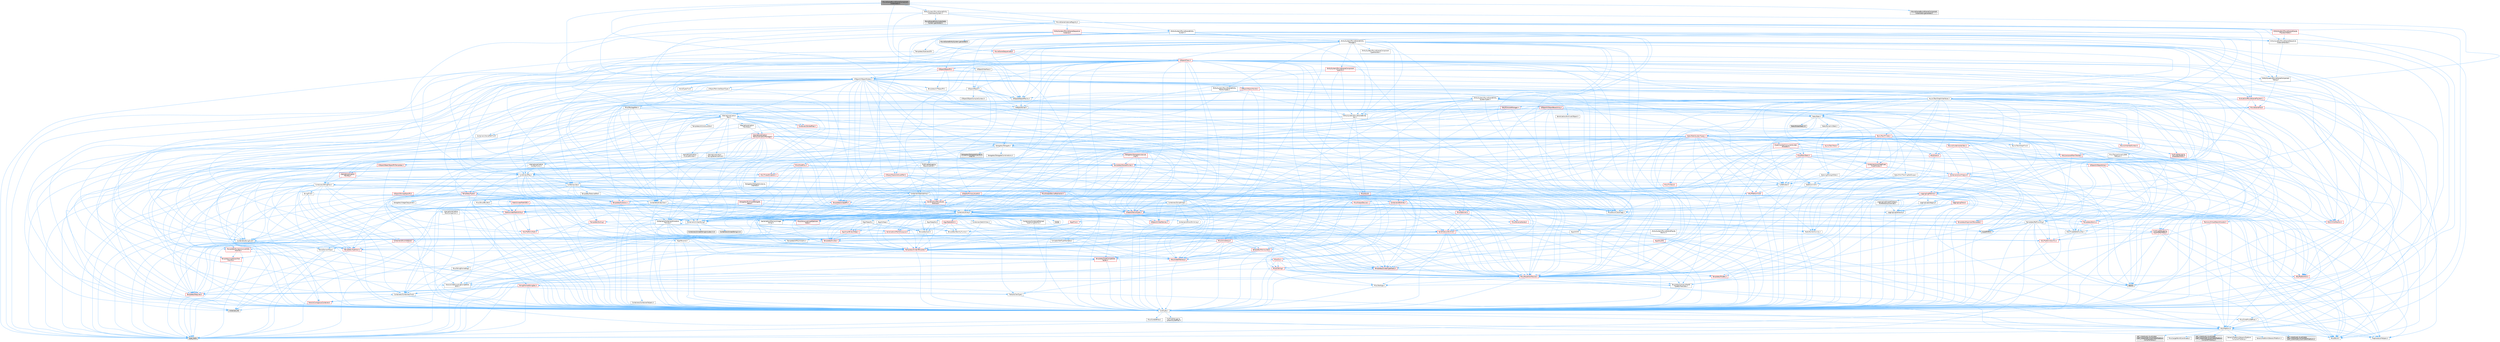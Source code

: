 digraph "MovieSceneBoundSceneComponentInstantiator.h"
{
 // INTERACTIVE_SVG=YES
 // LATEX_PDF_SIZE
  bgcolor="transparent";
  edge [fontname=Helvetica,fontsize=10,labelfontname=Helvetica,labelfontsize=10];
  node [fontname=Helvetica,fontsize=10,shape=box,height=0.2,width=0.4];
  Node1 [id="Node000001",label="MovieSceneBoundSceneComponent\lInstantiator.h",height=0.2,width=0.4,color="gray40", fillcolor="grey60", style="filled", fontcolor="black",tooltip=" "];
  Node1 -> Node2 [id="edge1_Node000001_Node000002",color="steelblue1",style="solid",tooltip=" "];
  Node2 [id="Node000002",label="EntitySystem/MovieSceneEntity\lInstantiatorSystem.h",height=0.2,width=0.4,color="grey40", fillcolor="white", style="filled",URL="$d1/d77/MovieSceneEntityInstantiatorSystem_8h.html",tooltip=" "];
  Node2 -> Node3 [id="edge2_Node000002_Node000003",color="steelblue1",style="solid",tooltip=" "];
  Node3 [id="Node000003",label="EntitySystem/MovieSceneEntity\lIDs.h",height=0.2,width=0.4,color="grey40", fillcolor="white", style="filled",URL="$db/d36/MovieSceneEntityIDs_8h.html",tooltip=" "];
  Node3 -> Node4 [id="edge3_Node000003_Node000004",color="steelblue1",style="solid",tooltip=" "];
  Node4 [id="Node000004",label="Containers/BitArray.h",height=0.2,width=0.4,color="red", fillcolor="#FFF0F0", style="filled",URL="$d1/de4/BitArray_8h.html",tooltip=" "];
  Node4 -> Node5 [id="edge4_Node000004_Node000005",color="steelblue1",style="solid",tooltip=" "];
  Node5 [id="Node000005",label="Containers/ContainerAllocation\lPolicies.h",height=0.2,width=0.4,color="grey40", fillcolor="white", style="filled",URL="$d7/dff/ContainerAllocationPolicies_8h.html",tooltip=" "];
  Node5 -> Node6 [id="edge5_Node000005_Node000006",color="steelblue1",style="solid",tooltip=" "];
  Node6 [id="Node000006",label="CoreTypes.h",height=0.2,width=0.4,color="grey40", fillcolor="white", style="filled",URL="$dc/dec/CoreTypes_8h.html",tooltip=" "];
  Node6 -> Node7 [id="edge6_Node000006_Node000007",color="steelblue1",style="solid",tooltip=" "];
  Node7 [id="Node000007",label="HAL/Platform.h",height=0.2,width=0.4,color="grey40", fillcolor="white", style="filled",URL="$d9/dd0/Platform_8h.html",tooltip=" "];
  Node7 -> Node8 [id="edge7_Node000007_Node000008",color="steelblue1",style="solid",tooltip=" "];
  Node8 [id="Node000008",label="Misc/Build.h",height=0.2,width=0.4,color="grey40", fillcolor="white", style="filled",URL="$d3/dbb/Build_8h.html",tooltip=" "];
  Node7 -> Node9 [id="edge8_Node000007_Node000009",color="steelblue1",style="solid",tooltip=" "];
  Node9 [id="Node000009",label="Misc/LargeWorldCoordinates.h",height=0.2,width=0.4,color="grey40", fillcolor="white", style="filled",URL="$d2/dcb/LargeWorldCoordinates_8h.html",tooltip=" "];
  Node7 -> Node10 [id="edge9_Node000007_Node000010",color="steelblue1",style="solid",tooltip=" "];
  Node10 [id="Node000010",label="type_traits",height=0.2,width=0.4,color="grey60", fillcolor="#E0E0E0", style="filled",tooltip=" "];
  Node7 -> Node11 [id="edge10_Node000007_Node000011",color="steelblue1",style="solid",tooltip=" "];
  Node11 [id="Node000011",label="PreprocessorHelpers.h",height=0.2,width=0.4,color="grey40", fillcolor="white", style="filled",URL="$db/ddb/PreprocessorHelpers_8h.html",tooltip=" "];
  Node7 -> Node12 [id="edge11_Node000007_Node000012",color="steelblue1",style="solid",tooltip=" "];
  Node12 [id="Node000012",label="UBT_COMPILED_PLATFORM\l/UBT_COMPILED_PLATFORMPlatform\lCompilerPreSetup.h",height=0.2,width=0.4,color="grey60", fillcolor="#E0E0E0", style="filled",tooltip=" "];
  Node7 -> Node13 [id="edge12_Node000007_Node000013",color="steelblue1",style="solid",tooltip=" "];
  Node13 [id="Node000013",label="GenericPlatform/GenericPlatform\lCompilerPreSetup.h",height=0.2,width=0.4,color="grey40", fillcolor="white", style="filled",URL="$d9/dc8/GenericPlatformCompilerPreSetup_8h.html",tooltip=" "];
  Node7 -> Node14 [id="edge13_Node000007_Node000014",color="steelblue1",style="solid",tooltip=" "];
  Node14 [id="Node000014",label="GenericPlatform/GenericPlatform.h",height=0.2,width=0.4,color="grey40", fillcolor="white", style="filled",URL="$d6/d84/GenericPlatform_8h.html",tooltip=" "];
  Node7 -> Node15 [id="edge14_Node000007_Node000015",color="steelblue1",style="solid",tooltip=" "];
  Node15 [id="Node000015",label="UBT_COMPILED_PLATFORM\l/UBT_COMPILED_PLATFORMPlatform.h",height=0.2,width=0.4,color="grey60", fillcolor="#E0E0E0", style="filled",tooltip=" "];
  Node7 -> Node16 [id="edge15_Node000007_Node000016",color="steelblue1",style="solid",tooltip=" "];
  Node16 [id="Node000016",label="UBT_COMPILED_PLATFORM\l/UBT_COMPILED_PLATFORMPlatform\lCompilerSetup.h",height=0.2,width=0.4,color="grey60", fillcolor="#E0E0E0", style="filled",tooltip=" "];
  Node6 -> Node17 [id="edge16_Node000006_Node000017",color="steelblue1",style="solid",tooltip=" "];
  Node17 [id="Node000017",label="ProfilingDebugging\l/UMemoryDefines.h",height=0.2,width=0.4,color="grey40", fillcolor="white", style="filled",URL="$d2/da2/UMemoryDefines_8h.html",tooltip=" "];
  Node6 -> Node18 [id="edge17_Node000006_Node000018",color="steelblue1",style="solid",tooltip=" "];
  Node18 [id="Node000018",label="Misc/CoreMiscDefines.h",height=0.2,width=0.4,color="grey40", fillcolor="white", style="filled",URL="$da/d38/CoreMiscDefines_8h.html",tooltip=" "];
  Node18 -> Node7 [id="edge18_Node000018_Node000007",color="steelblue1",style="solid",tooltip=" "];
  Node18 -> Node11 [id="edge19_Node000018_Node000011",color="steelblue1",style="solid",tooltip=" "];
  Node6 -> Node19 [id="edge20_Node000006_Node000019",color="steelblue1",style="solid",tooltip=" "];
  Node19 [id="Node000019",label="Misc/CoreDefines.h",height=0.2,width=0.4,color="grey40", fillcolor="white", style="filled",URL="$d3/dd2/CoreDefines_8h.html",tooltip=" "];
  Node5 -> Node20 [id="edge21_Node000005_Node000020",color="steelblue1",style="solid",tooltip=" "];
  Node20 [id="Node000020",label="Containers/ContainerHelpers.h",height=0.2,width=0.4,color="grey40", fillcolor="white", style="filled",URL="$d7/d33/ContainerHelpers_8h.html",tooltip=" "];
  Node20 -> Node6 [id="edge22_Node000020_Node000006",color="steelblue1",style="solid",tooltip=" "];
  Node5 -> Node5 [id="edge23_Node000005_Node000005",color="steelblue1",style="solid",tooltip=" "];
  Node5 -> Node21 [id="edge24_Node000005_Node000021",color="steelblue1",style="solid",tooltip=" "];
  Node21 [id="Node000021",label="HAL/PlatformMath.h",height=0.2,width=0.4,color="red", fillcolor="#FFF0F0", style="filled",URL="$dc/d53/PlatformMath_8h.html",tooltip=" "];
  Node21 -> Node6 [id="edge25_Node000021_Node000006",color="steelblue1",style="solid",tooltip=" "];
  Node5 -> Node91 [id="edge26_Node000005_Node000091",color="steelblue1",style="solid",tooltip=" "];
  Node91 [id="Node000091",label="HAL/UnrealMemory.h",height=0.2,width=0.4,color="red", fillcolor="#FFF0F0", style="filled",URL="$d9/d96/UnrealMemory_8h.html",tooltip=" "];
  Node91 -> Node6 [id="edge27_Node000091_Node000006",color="steelblue1",style="solid",tooltip=" "];
  Node5 -> Node52 [id="edge28_Node000005_Node000052",color="steelblue1",style="solid",tooltip=" "];
  Node52 [id="Node000052",label="Math/NumericLimits.h",height=0.2,width=0.4,color="grey40", fillcolor="white", style="filled",URL="$df/d1b/NumericLimits_8h.html",tooltip=" "];
  Node52 -> Node6 [id="edge29_Node000052_Node000006",color="steelblue1",style="solid",tooltip=" "];
  Node5 -> Node43 [id="edge30_Node000005_Node000043",color="steelblue1",style="solid",tooltip=" "];
  Node43 [id="Node000043",label="Misc/AssertionMacros.h",height=0.2,width=0.4,color="red", fillcolor="#FFF0F0", style="filled",URL="$d0/dfa/AssertionMacros_8h.html",tooltip=" "];
  Node43 -> Node6 [id="edge31_Node000043_Node000006",color="steelblue1",style="solid",tooltip=" "];
  Node43 -> Node7 [id="edge32_Node000043_Node000007",color="steelblue1",style="solid",tooltip=" "];
  Node43 -> Node11 [id="edge33_Node000043_Node000011",color="steelblue1",style="solid",tooltip=" "];
  Node43 -> Node67 [id="edge34_Node000043_Node000067",color="steelblue1",style="solid",tooltip=" "];
  Node67 [id="Node000067",label="Templates/IsArrayOrRefOf\lTypeByPredicate.h",height=0.2,width=0.4,color="grey40", fillcolor="white", style="filled",URL="$d6/da1/IsArrayOrRefOfTypeByPredicate_8h.html",tooltip=" "];
  Node67 -> Node6 [id="edge35_Node000067_Node000006",color="steelblue1",style="solid",tooltip=" "];
  Node43 -> Node70 [id="edge36_Node000043_Node000070",color="steelblue1",style="solid",tooltip=" "];
  Node70 [id="Node000070",label="Traits/IsCharEncodingCompatible\lWith.h",height=0.2,width=0.4,color="grey40", fillcolor="white", style="filled",URL="$df/dd1/IsCharEncodingCompatibleWith_8h.html",tooltip=" "];
  Node70 -> Node10 [id="edge37_Node000070_Node000010",color="steelblue1",style="solid",tooltip=" "];
  Node70 -> Node71 [id="edge38_Node000070_Node000071",color="steelblue1",style="solid",tooltip=" "];
  Node71 [id="Node000071",label="Traits/IsCharType.h",height=0.2,width=0.4,color="grey40", fillcolor="white", style="filled",URL="$db/d51/IsCharType_8h.html",tooltip=" "];
  Node71 -> Node6 [id="edge39_Node000071_Node000006",color="steelblue1",style="solid",tooltip=" "];
  Node43 -> Node72 [id="edge40_Node000043_Node000072",color="steelblue1",style="solid",tooltip=" "];
  Node72 [id="Node000072",label="Misc/VarArgs.h",height=0.2,width=0.4,color="grey40", fillcolor="white", style="filled",URL="$d5/d6f/VarArgs_8h.html",tooltip=" "];
  Node72 -> Node6 [id="edge41_Node000072_Node000006",color="steelblue1",style="solid",tooltip=" "];
  Node43 -> Node73 [id="edge42_Node000043_Node000073",color="steelblue1",style="solid",tooltip=" "];
  Node73 [id="Node000073",label="String/FormatStringSan.h",height=0.2,width=0.4,color="red", fillcolor="#FFF0F0", style="filled",URL="$d3/d8b/FormatStringSan_8h.html",tooltip=" "];
  Node73 -> Node10 [id="edge43_Node000073_Node000010",color="steelblue1",style="solid",tooltip=" "];
  Node73 -> Node6 [id="edge44_Node000073_Node000006",color="steelblue1",style="solid",tooltip=" "];
  Node73 -> Node74 [id="edge45_Node000073_Node000074",color="steelblue1",style="solid",tooltip=" "];
  Node74 [id="Node000074",label="Templates/Requires.h",height=0.2,width=0.4,color="red", fillcolor="#FFF0F0", style="filled",URL="$dc/d96/Requires_8h.html",tooltip=" "];
  Node74 -> Node10 [id="edge46_Node000074_Node000010",color="steelblue1",style="solid",tooltip=" "];
  Node73 -> Node71 [id="edge47_Node000073_Node000071",color="steelblue1",style="solid",tooltip=" "];
  Node73 -> Node23 [id="edge48_Node000073_Node000023",color="steelblue1",style="solid",tooltip=" "];
  Node23 [id="Node000023",label="Containers/ContainersFwd.h",height=0.2,width=0.4,color="grey40", fillcolor="white", style="filled",URL="$d4/d0a/ContainersFwd_8h.html",tooltip=" "];
  Node23 -> Node7 [id="edge49_Node000023_Node000007",color="steelblue1",style="solid",tooltip=" "];
  Node23 -> Node6 [id="edge50_Node000023_Node000006",color="steelblue1",style="solid",tooltip=" "];
  Node23 -> Node24 [id="edge51_Node000023_Node000024",color="steelblue1",style="solid",tooltip=" "];
  Node24 [id="Node000024",label="Traits/IsContiguousContainer.h",height=0.2,width=0.4,color="red", fillcolor="#FFF0F0", style="filled",URL="$d5/d3c/IsContiguousContainer_8h.html",tooltip=" "];
  Node24 -> Node6 [id="edge52_Node000024_Node000006",color="steelblue1",style="solid",tooltip=" "];
  Node24 -> Node26 [id="edge53_Node000024_Node000026",color="steelblue1",style="solid",tooltip=" "];
  Node26 [id="Node000026",label="initializer_list",height=0.2,width=0.4,color="grey60", fillcolor="#E0E0E0", style="filled",tooltip=" "];
  Node43 -> Node79 [id="edge54_Node000043_Node000079",color="steelblue1",style="solid",tooltip=" "];
  Node79 [id="Node000079",label="atomic",height=0.2,width=0.4,color="grey60", fillcolor="#E0E0E0", style="filled",tooltip=" "];
  Node5 -> Node108 [id="edge55_Node000005_Node000108",color="steelblue1",style="solid",tooltip=" "];
  Node108 [id="Node000108",label="Templates/IsPolymorphic.h",height=0.2,width=0.4,color="grey40", fillcolor="white", style="filled",URL="$dc/d20/IsPolymorphic_8h.html",tooltip=" "];
  Node5 -> Node109 [id="edge56_Node000005_Node000109",color="steelblue1",style="solid",tooltip=" "];
  Node109 [id="Node000109",label="Templates/MemoryOps.h",height=0.2,width=0.4,color="red", fillcolor="#FFF0F0", style="filled",URL="$db/dea/MemoryOps_8h.html",tooltip=" "];
  Node109 -> Node6 [id="edge57_Node000109_Node000006",color="steelblue1",style="solid",tooltip=" "];
  Node109 -> Node91 [id="edge58_Node000109_Node000091",color="steelblue1",style="solid",tooltip=" "];
  Node109 -> Node74 [id="edge59_Node000109_Node000074",color="steelblue1",style="solid",tooltip=" "];
  Node109 -> Node41 [id="edge60_Node000109_Node000041",color="steelblue1",style="solid",tooltip=" "];
  Node41 [id="Node000041",label="Templates/UnrealTypeTraits.h",height=0.2,width=0.4,color="red", fillcolor="#FFF0F0", style="filled",URL="$d2/d2d/UnrealTypeTraits_8h.html",tooltip=" "];
  Node41 -> Node6 [id="edge61_Node000041_Node000006",color="steelblue1",style="solid",tooltip=" "];
  Node41 -> Node43 [id="edge62_Node000041_Node000043",color="steelblue1",style="solid",tooltip=" "];
  Node41 -> Node81 [id="edge63_Node000041_Node000081",color="steelblue1",style="solid",tooltip=" "];
  Node81 [id="Node000081",label="Templates/Models.h",height=0.2,width=0.4,color="red", fillcolor="#FFF0F0", style="filled",URL="$d3/d0c/Models_8h.html",tooltip=" "];
  Node109 -> Node10 [id="edge64_Node000109_Node000010",color="steelblue1",style="solid",tooltip=" "];
  Node5 -> Node88 [id="edge65_Node000005_Node000088",color="steelblue1",style="solid",tooltip=" "];
  Node88 [id="Node000088",label="Templates/TypeCompatible\lBytes.h",height=0.2,width=0.4,color="red", fillcolor="#FFF0F0", style="filled",URL="$df/d0a/TypeCompatibleBytes_8h.html",tooltip=" "];
  Node88 -> Node6 [id="edge66_Node000088_Node000006",color="steelblue1",style="solid",tooltip=" "];
  Node88 -> Node10 [id="edge67_Node000088_Node000010",color="steelblue1",style="solid",tooltip=" "];
  Node5 -> Node10 [id="edge68_Node000005_Node000010",color="steelblue1",style="solid",tooltip=" "];
  Node4 -> Node6 [id="edge69_Node000004_Node000006",color="steelblue1",style="solid",tooltip=" "];
  Node4 -> Node59 [id="edge70_Node000004_Node000059",color="steelblue1",style="solid",tooltip=" "];
  Node59 [id="Node000059",label="HAL/PlatformAtomics.h",height=0.2,width=0.4,color="red", fillcolor="#FFF0F0", style="filled",URL="$d3/d36/PlatformAtomics_8h.html",tooltip=" "];
  Node59 -> Node6 [id="edge71_Node000059_Node000006",color="steelblue1",style="solid",tooltip=" "];
  Node4 -> Node91 [id="edge72_Node000004_Node000091",color="steelblue1",style="solid",tooltip=" "];
  Node4 -> Node111 [id="edge73_Node000004_Node000111",color="steelblue1",style="solid",tooltip=" "];
  Node111 [id="Node000111",label="Math/UnrealMathUtility.h",height=0.2,width=0.4,color="red", fillcolor="#FFF0F0", style="filled",URL="$db/db8/UnrealMathUtility_8h.html",tooltip=" "];
  Node111 -> Node6 [id="edge74_Node000111_Node000006",color="steelblue1",style="solid",tooltip=" "];
  Node111 -> Node43 [id="edge75_Node000111_Node000043",color="steelblue1",style="solid",tooltip=" "];
  Node111 -> Node21 [id="edge76_Node000111_Node000021",color="steelblue1",style="solid",tooltip=" "];
  Node111 -> Node74 [id="edge77_Node000111_Node000074",color="steelblue1",style="solid",tooltip=" "];
  Node4 -> Node43 [id="edge78_Node000004_Node000043",color="steelblue1",style="solid",tooltip=" "];
  Node4 -> Node54 [id="edge79_Node000004_Node000054",color="steelblue1",style="solid",tooltip=" "];
  Node54 [id="Node000054",label="Misc/EnumClassFlags.h",height=0.2,width=0.4,color="grey40", fillcolor="white", style="filled",URL="$d8/de7/EnumClassFlags_8h.html",tooltip=" "];
  Node4 -> Node112 [id="edge80_Node000004_Node000112",color="steelblue1",style="solid",tooltip=" "];
  Node112 [id="Node000112",label="Serialization/Archive.h",height=0.2,width=0.4,color="red", fillcolor="#FFF0F0", style="filled",URL="$d7/d3b/Archive_8h.html",tooltip=" "];
  Node112 -> Node6 [id="edge81_Node000112_Node000006",color="steelblue1",style="solid",tooltip=" "];
  Node112 -> Node43 [id="edge82_Node000112_Node000043",color="steelblue1",style="solid",tooltip=" "];
  Node112 -> Node8 [id="edge83_Node000112_Node000008",color="steelblue1",style="solid",tooltip=" "];
  Node112 -> Node72 [id="edge84_Node000112_Node000072",color="steelblue1",style="solid",tooltip=" "];
  Node112 -> Node67 [id="edge85_Node000112_Node000067",color="steelblue1",style="solid",tooltip=" "];
  Node112 -> Node121 [id="edge86_Node000112_Node000121",color="steelblue1",style="solid",tooltip=" "];
  Node121 [id="Node000121",label="Templates/UnrealTemplate.h",height=0.2,width=0.4,color="red", fillcolor="#FFF0F0", style="filled",URL="$d4/d24/UnrealTemplate_8h.html",tooltip=" "];
  Node121 -> Node6 [id="edge87_Node000121_Node000006",color="steelblue1",style="solid",tooltip=" "];
  Node121 -> Node91 [id="edge88_Node000121_Node000091",color="steelblue1",style="solid",tooltip=" "];
  Node121 -> Node41 [id="edge89_Node000121_Node000041",color="steelblue1",style="solid",tooltip=" "];
  Node121 -> Node74 [id="edge90_Node000121_Node000074",color="steelblue1",style="solid",tooltip=" "];
  Node121 -> Node88 [id="edge91_Node000121_Node000088",color="steelblue1",style="solid",tooltip=" "];
  Node121 -> Node24 [id="edge92_Node000121_Node000024",color="steelblue1",style="solid",tooltip=" "];
  Node121 -> Node10 [id="edge93_Node000121_Node000010",color="steelblue1",style="solid",tooltip=" "];
  Node112 -> Node70 [id="edge94_Node000112_Node000070",color="steelblue1",style="solid",tooltip=" "];
  Node4 -> Node125 [id="edge95_Node000004_Node000125",color="steelblue1",style="solid",tooltip=" "];
  Node125 [id="Node000125",label="Serialization/MemoryImage\lWriter.h",height=0.2,width=0.4,color="grey40", fillcolor="white", style="filled",URL="$d0/d08/MemoryImageWriter_8h.html",tooltip=" "];
  Node125 -> Node6 [id="edge96_Node000125_Node000006",color="steelblue1",style="solid",tooltip=" "];
  Node125 -> Node126 [id="edge97_Node000125_Node000126",color="steelblue1",style="solid",tooltip=" "];
  Node126 [id="Node000126",label="Serialization/MemoryLayout.h",height=0.2,width=0.4,color="red", fillcolor="#FFF0F0", style="filled",URL="$d7/d66/MemoryLayout_8h.html",tooltip=" "];
  Node126 -> Node129 [id="edge98_Node000126_Node000129",color="steelblue1",style="solid",tooltip=" "];
  Node129 [id="Node000129",label="Containers/EnumAsByte.h",height=0.2,width=0.4,color="red", fillcolor="#FFF0F0", style="filled",URL="$d6/d9a/EnumAsByte_8h.html",tooltip=" "];
  Node129 -> Node6 [id="edge99_Node000129_Node000006",color="steelblue1",style="solid",tooltip=" "];
  Node129 -> Node130 [id="edge100_Node000129_Node000130",color="steelblue1",style="solid",tooltip=" "];
  Node130 [id="Node000130",label="Templates/TypeHash.h",height=0.2,width=0.4,color="red", fillcolor="#FFF0F0", style="filled",URL="$d1/d62/TypeHash_8h.html",tooltip=" "];
  Node130 -> Node6 [id="edge101_Node000130_Node000006",color="steelblue1",style="solid",tooltip=" "];
  Node130 -> Node74 [id="edge102_Node000130_Node000074",color="steelblue1",style="solid",tooltip=" "];
  Node130 -> Node131 [id="edge103_Node000130_Node000131",color="steelblue1",style="solid",tooltip=" "];
  Node131 [id="Node000131",label="Misc/Crc.h",height=0.2,width=0.4,color="red", fillcolor="#FFF0F0", style="filled",URL="$d4/dd2/Crc_8h.html",tooltip=" "];
  Node131 -> Node6 [id="edge104_Node000131_Node000006",color="steelblue1",style="solid",tooltip=" "];
  Node131 -> Node43 [id="edge105_Node000131_Node000043",color="steelblue1",style="solid",tooltip=" "];
  Node131 -> Node132 [id="edge106_Node000131_Node000132",color="steelblue1",style="solid",tooltip=" "];
  Node132 [id="Node000132",label="Misc/CString.h",height=0.2,width=0.4,color="red", fillcolor="#FFF0F0", style="filled",URL="$d2/d49/CString_8h.html",tooltip=" "];
  Node132 -> Node6 [id="edge107_Node000132_Node000006",color="steelblue1",style="solid",tooltip=" "];
  Node132 -> Node27 [id="edge108_Node000132_Node000027",color="steelblue1",style="solid",tooltip=" "];
  Node27 [id="Node000027",label="HAL/PlatformCrt.h",height=0.2,width=0.4,color="red", fillcolor="#FFF0F0", style="filled",URL="$d8/d75/PlatformCrt_8h.html",tooltip=" "];
  Node132 -> Node43 [id="edge109_Node000132_Node000043",color="steelblue1",style="solid",tooltip=" "];
  Node132 -> Node72 [id="edge110_Node000132_Node000072",color="steelblue1",style="solid",tooltip=" "];
  Node132 -> Node67 [id="edge111_Node000132_Node000067",color="steelblue1",style="solid",tooltip=" "];
  Node132 -> Node70 [id="edge112_Node000132_Node000070",color="steelblue1",style="solid",tooltip=" "];
  Node131 -> Node41 [id="edge113_Node000131_Node000041",color="steelblue1",style="solid",tooltip=" "];
  Node131 -> Node71 [id="edge114_Node000131_Node000071",color="steelblue1",style="solid",tooltip=" "];
  Node130 -> Node10 [id="edge115_Node000130_Node000010",color="steelblue1",style="solid",tooltip=" "];
  Node126 -> Node46 [id="edge116_Node000126_Node000046",color="steelblue1",style="solid",tooltip=" "];
  Node46 [id="Node000046",label="Containers/StringFwd.h",height=0.2,width=0.4,color="grey40", fillcolor="white", style="filled",URL="$df/d37/StringFwd_8h.html",tooltip=" "];
  Node46 -> Node6 [id="edge117_Node000046_Node000006",color="steelblue1",style="solid",tooltip=" "];
  Node46 -> Node47 [id="edge118_Node000046_Node000047",color="steelblue1",style="solid",tooltip=" "];
  Node47 [id="Node000047",label="Traits/ElementType.h",height=0.2,width=0.4,color="grey40", fillcolor="white", style="filled",URL="$d5/d4f/ElementType_8h.html",tooltip=" "];
  Node47 -> Node7 [id="edge119_Node000047_Node000007",color="steelblue1",style="solid",tooltip=" "];
  Node47 -> Node26 [id="edge120_Node000047_Node000026",color="steelblue1",style="solid",tooltip=" "];
  Node47 -> Node10 [id="edge121_Node000047_Node000010",color="steelblue1",style="solid",tooltip=" "];
  Node46 -> Node24 [id="edge122_Node000046_Node000024",color="steelblue1",style="solid",tooltip=" "];
  Node126 -> Node91 [id="edge123_Node000126_Node000091",color="steelblue1",style="solid",tooltip=" "];
  Node126 -> Node108 [id="edge124_Node000126_Node000108",color="steelblue1",style="solid",tooltip=" "];
  Node126 -> Node81 [id="edge125_Node000126_Node000081",color="steelblue1",style="solid",tooltip=" "];
  Node126 -> Node121 [id="edge126_Node000126_Node000121",color="steelblue1",style="solid",tooltip=" "];
  Node4 -> Node126 [id="edge127_Node000004_Node000126",color="steelblue1",style="solid",tooltip=" "];
  Node4 -> Node139 [id="edge128_Node000004_Node000139",color="steelblue1",style="solid",tooltip=" "];
  Node139 [id="Node000139",label="Templates/Invoke.h",height=0.2,width=0.4,color="red", fillcolor="#FFF0F0", style="filled",URL="$d7/deb/Invoke_8h.html",tooltip=" "];
  Node139 -> Node6 [id="edge129_Node000139_Node000006",color="steelblue1",style="solid",tooltip=" "];
  Node139 -> Node121 [id="edge130_Node000139_Node000121",color="steelblue1",style="solid",tooltip=" "];
  Node139 -> Node10 [id="edge131_Node000139_Node000010",color="steelblue1",style="solid",tooltip=" "];
  Node4 -> Node121 [id="edge132_Node000004_Node000121",color="steelblue1",style="solid",tooltip=" "];
  Node4 -> Node41 [id="edge133_Node000004_Node000041",color="steelblue1",style="solid",tooltip=" "];
  Node3 -> Node5 [id="edge134_Node000003_Node000005",color="steelblue1",style="solid",tooltip=" "];
  Node3 -> Node6 [id="edge135_Node000003_Node000006",color="steelblue1",style="solid",tooltip=" "];
  Node3 -> Node43 [id="edge136_Node000003_Node000043",color="steelblue1",style="solid",tooltip=" "];
  Node3 -> Node141 [id="edge137_Node000003_Node000141",color="steelblue1",style="solid",tooltip=" "];
  Node141 [id="Node000141",label="Misc/Guid.h",height=0.2,width=0.4,color="red", fillcolor="#FFF0F0", style="filled",URL="$d6/d2a/Guid_8h.html",tooltip=" "];
  Node141 -> Node46 [id="edge138_Node000141_Node000046",color="steelblue1",style="solid",tooltip=" "];
  Node141 -> Node142 [id="edge139_Node000141_Node000142",color="steelblue1",style="solid",tooltip=" "];
  Node142 [id="Node000142",label="Containers/UnrealString.h",height=0.2,width=0.4,color="grey40", fillcolor="white", style="filled",URL="$d5/dba/UnrealString_8h.html",tooltip=" "];
  Node142 -> Node143 [id="edge140_Node000142_Node000143",color="steelblue1",style="solid",tooltip=" "];
  Node143 [id="Node000143",label="Containers/UnrealStringIncludes.h.inl",height=0.2,width=0.4,color="grey60", fillcolor="#E0E0E0", style="filled",tooltip=" "];
  Node142 -> Node144 [id="edge141_Node000142_Node000144",color="steelblue1",style="solid",tooltip=" "];
  Node144 [id="Node000144",label="Containers/UnrealString.h.inl",height=0.2,width=0.4,color="grey60", fillcolor="#E0E0E0", style="filled",tooltip=" "];
  Node142 -> Node145 [id="edge142_Node000142_Node000145",color="steelblue1",style="solid",tooltip=" "];
  Node145 [id="Node000145",label="Misc/StringFormatArg.h",height=0.2,width=0.4,color="grey40", fillcolor="white", style="filled",URL="$d2/d16/StringFormatArg_8h.html",tooltip=" "];
  Node145 -> Node23 [id="edge143_Node000145_Node000023",color="steelblue1",style="solid",tooltip=" "];
  Node141 -> Node6 [id="edge144_Node000141_Node000006",color="steelblue1",style="solid",tooltip=" "];
  Node141 -> Node11 [id="edge145_Node000141_Node000011",color="steelblue1",style="solid",tooltip=" "];
  Node141 -> Node43 [id="edge146_Node000141_Node000043",color="steelblue1",style="solid",tooltip=" "];
  Node141 -> Node131 [id="edge147_Node000141_Node000131",color="steelblue1",style="solid",tooltip=" "];
  Node141 -> Node112 [id="edge148_Node000141_Node000112",color="steelblue1",style="solid",tooltip=" "];
  Node141 -> Node126 [id="edge149_Node000141_Node000126",color="steelblue1",style="solid",tooltip=" "];
  Node141 -> Node147 [id="edge150_Node000141_Node000147",color="steelblue1",style="solid",tooltip=" "];
  Node147 [id="Node000147",label="Serialization/Structured\lArchive.h",height=0.2,width=0.4,color="red", fillcolor="#FFF0F0", style="filled",URL="$d9/d1e/StructuredArchive_8h.html",tooltip=" "];
  Node147 -> Node148 [id="edge151_Node000147_Node000148",color="steelblue1",style="solid",tooltip=" "];
  Node148 [id="Node000148",label="Containers/Array.h",height=0.2,width=0.4,color="grey40", fillcolor="white", style="filled",URL="$df/dd0/Array_8h.html",tooltip=" "];
  Node148 -> Node6 [id="edge152_Node000148_Node000006",color="steelblue1",style="solid",tooltip=" "];
  Node148 -> Node43 [id="edge153_Node000148_Node000043",color="steelblue1",style="solid",tooltip=" "];
  Node148 -> Node149 [id="edge154_Node000148_Node000149",color="steelblue1",style="solid",tooltip=" "];
  Node149 [id="Node000149",label="Misc/IntrusiveUnsetOptional\lState.h",height=0.2,width=0.4,color="red", fillcolor="#FFF0F0", style="filled",URL="$d2/d0a/IntrusiveUnsetOptionalState_8h.html",tooltip=" "];
  Node148 -> Node151 [id="edge155_Node000148_Node000151",color="steelblue1",style="solid",tooltip=" "];
  Node151 [id="Node000151",label="Misc/ReverseIterate.h",height=0.2,width=0.4,color="red", fillcolor="#FFF0F0", style="filled",URL="$db/de3/ReverseIterate_8h.html",tooltip=" "];
  Node151 -> Node7 [id="edge156_Node000151_Node000007",color="steelblue1",style="solid",tooltip=" "];
  Node148 -> Node91 [id="edge157_Node000148_Node000091",color="steelblue1",style="solid",tooltip=" "];
  Node148 -> Node41 [id="edge158_Node000148_Node000041",color="steelblue1",style="solid",tooltip=" "];
  Node148 -> Node121 [id="edge159_Node000148_Node000121",color="steelblue1",style="solid",tooltip=" "];
  Node148 -> Node153 [id="edge160_Node000148_Node000153",color="steelblue1",style="solid",tooltip=" "];
  Node153 [id="Node000153",label="Containers/AllowShrinking.h",height=0.2,width=0.4,color="grey40", fillcolor="white", style="filled",URL="$d7/d1a/AllowShrinking_8h.html",tooltip=" "];
  Node153 -> Node6 [id="edge161_Node000153_Node000006",color="steelblue1",style="solid",tooltip=" "];
  Node148 -> Node5 [id="edge162_Node000148_Node000005",color="steelblue1",style="solid",tooltip=" "];
  Node148 -> Node154 [id="edge163_Node000148_Node000154",color="steelblue1",style="solid",tooltip=" "];
  Node154 [id="Node000154",label="Containers/ContainerElement\lTypeCompatibility.h",height=0.2,width=0.4,color="grey40", fillcolor="white", style="filled",URL="$df/ddf/ContainerElementTypeCompatibility_8h.html",tooltip=" "];
  Node154 -> Node6 [id="edge164_Node000154_Node000006",color="steelblue1",style="solid",tooltip=" "];
  Node154 -> Node41 [id="edge165_Node000154_Node000041",color="steelblue1",style="solid",tooltip=" "];
  Node148 -> Node112 [id="edge166_Node000148_Node000112",color="steelblue1",style="solid",tooltip=" "];
  Node148 -> Node125 [id="edge167_Node000148_Node000125",color="steelblue1",style="solid",tooltip=" "];
  Node148 -> Node155 [id="edge168_Node000148_Node000155",color="steelblue1",style="solid",tooltip=" "];
  Node155 [id="Node000155",label="Algo/Heapify.h",height=0.2,width=0.4,color="grey40", fillcolor="white", style="filled",URL="$d0/d2a/Heapify_8h.html",tooltip=" "];
  Node155 -> Node156 [id="edge169_Node000155_Node000156",color="steelblue1",style="solid",tooltip=" "];
  Node156 [id="Node000156",label="Algo/Impl/BinaryHeap.h",height=0.2,width=0.4,color="red", fillcolor="#FFF0F0", style="filled",URL="$d7/da3/Algo_2Impl_2BinaryHeap_8h.html",tooltip=" "];
  Node156 -> Node139 [id="edge170_Node000156_Node000139",color="steelblue1",style="solid",tooltip=" "];
  Node156 -> Node10 [id="edge171_Node000156_Node000010",color="steelblue1",style="solid",tooltip=" "];
  Node155 -> Node159 [id="edge172_Node000155_Node000159",color="steelblue1",style="solid",tooltip=" "];
  Node159 [id="Node000159",label="Templates/IdentityFunctor.h",height=0.2,width=0.4,color="grey40", fillcolor="white", style="filled",URL="$d7/d2e/IdentityFunctor_8h.html",tooltip=" "];
  Node159 -> Node7 [id="edge173_Node000159_Node000007",color="steelblue1",style="solid",tooltip=" "];
  Node155 -> Node139 [id="edge174_Node000155_Node000139",color="steelblue1",style="solid",tooltip=" "];
  Node155 -> Node160 [id="edge175_Node000155_Node000160",color="steelblue1",style="solid",tooltip=" "];
  Node160 [id="Node000160",label="Templates/Less.h",height=0.2,width=0.4,color="grey40", fillcolor="white", style="filled",URL="$de/dc8/Less_8h.html",tooltip=" "];
  Node160 -> Node6 [id="edge176_Node000160_Node000006",color="steelblue1",style="solid",tooltip=" "];
  Node160 -> Node121 [id="edge177_Node000160_Node000121",color="steelblue1",style="solid",tooltip=" "];
  Node155 -> Node121 [id="edge178_Node000155_Node000121",color="steelblue1",style="solid",tooltip=" "];
  Node148 -> Node161 [id="edge179_Node000148_Node000161",color="steelblue1",style="solid",tooltip=" "];
  Node161 [id="Node000161",label="Algo/HeapSort.h",height=0.2,width=0.4,color="grey40", fillcolor="white", style="filled",URL="$d3/d92/HeapSort_8h.html",tooltip=" "];
  Node161 -> Node156 [id="edge180_Node000161_Node000156",color="steelblue1",style="solid",tooltip=" "];
  Node161 -> Node159 [id="edge181_Node000161_Node000159",color="steelblue1",style="solid",tooltip=" "];
  Node161 -> Node160 [id="edge182_Node000161_Node000160",color="steelblue1",style="solid",tooltip=" "];
  Node161 -> Node121 [id="edge183_Node000161_Node000121",color="steelblue1",style="solid",tooltip=" "];
  Node148 -> Node162 [id="edge184_Node000148_Node000162",color="steelblue1",style="solid",tooltip=" "];
  Node162 [id="Node000162",label="Algo/IsHeap.h",height=0.2,width=0.4,color="grey40", fillcolor="white", style="filled",URL="$de/d32/IsHeap_8h.html",tooltip=" "];
  Node162 -> Node156 [id="edge185_Node000162_Node000156",color="steelblue1",style="solid",tooltip=" "];
  Node162 -> Node159 [id="edge186_Node000162_Node000159",color="steelblue1",style="solid",tooltip=" "];
  Node162 -> Node139 [id="edge187_Node000162_Node000139",color="steelblue1",style="solid",tooltip=" "];
  Node162 -> Node160 [id="edge188_Node000162_Node000160",color="steelblue1",style="solid",tooltip=" "];
  Node162 -> Node121 [id="edge189_Node000162_Node000121",color="steelblue1",style="solid",tooltip=" "];
  Node148 -> Node156 [id="edge190_Node000148_Node000156",color="steelblue1",style="solid",tooltip=" "];
  Node148 -> Node163 [id="edge191_Node000148_Node000163",color="steelblue1",style="solid",tooltip=" "];
  Node163 [id="Node000163",label="Algo/StableSort.h",height=0.2,width=0.4,color="red", fillcolor="#FFF0F0", style="filled",URL="$d7/d3c/StableSort_8h.html",tooltip=" "];
  Node163 -> Node159 [id="edge192_Node000163_Node000159",color="steelblue1",style="solid",tooltip=" "];
  Node163 -> Node139 [id="edge193_Node000163_Node000139",color="steelblue1",style="solid",tooltip=" "];
  Node163 -> Node160 [id="edge194_Node000163_Node000160",color="steelblue1",style="solid",tooltip=" "];
  Node163 -> Node121 [id="edge195_Node000163_Node000121",color="steelblue1",style="solid",tooltip=" "];
  Node148 -> Node166 [id="edge196_Node000148_Node000166",color="steelblue1",style="solid",tooltip=" "];
  Node166 [id="Node000166",label="Concepts/GetTypeHashable.h",height=0.2,width=0.4,color="grey40", fillcolor="white", style="filled",URL="$d3/da2/GetTypeHashable_8h.html",tooltip=" "];
  Node166 -> Node6 [id="edge197_Node000166_Node000006",color="steelblue1",style="solid",tooltip=" "];
  Node166 -> Node130 [id="edge198_Node000166_Node000130",color="steelblue1",style="solid",tooltip=" "];
  Node148 -> Node159 [id="edge199_Node000148_Node000159",color="steelblue1",style="solid",tooltip=" "];
  Node148 -> Node139 [id="edge200_Node000148_Node000139",color="steelblue1",style="solid",tooltip=" "];
  Node148 -> Node160 [id="edge201_Node000148_Node000160",color="steelblue1",style="solid",tooltip=" "];
  Node148 -> Node167 [id="edge202_Node000148_Node000167",color="steelblue1",style="solid",tooltip=" "];
  Node167 [id="Node000167",label="Templates/LosesQualifiers\lFromTo.h",height=0.2,width=0.4,color="red", fillcolor="#FFF0F0", style="filled",URL="$d2/db3/LosesQualifiersFromTo_8h.html",tooltip=" "];
  Node167 -> Node10 [id="edge203_Node000167_Node000010",color="steelblue1",style="solid",tooltip=" "];
  Node148 -> Node74 [id="edge204_Node000148_Node000074",color="steelblue1",style="solid",tooltip=" "];
  Node148 -> Node168 [id="edge205_Node000148_Node000168",color="steelblue1",style="solid",tooltip=" "];
  Node168 [id="Node000168",label="Templates/Sorting.h",height=0.2,width=0.4,color="red", fillcolor="#FFF0F0", style="filled",URL="$d3/d9e/Sorting_8h.html",tooltip=" "];
  Node168 -> Node6 [id="edge206_Node000168_Node000006",color="steelblue1",style="solid",tooltip=" "];
  Node168 -> Node21 [id="edge207_Node000168_Node000021",color="steelblue1",style="solid",tooltip=" "];
  Node168 -> Node160 [id="edge208_Node000168_Node000160",color="steelblue1",style="solid",tooltip=" "];
  Node148 -> Node171 [id="edge209_Node000148_Node000171",color="steelblue1",style="solid",tooltip=" "];
  Node171 [id="Node000171",label="Templates/AlignmentTemplates.h",height=0.2,width=0.4,color="red", fillcolor="#FFF0F0", style="filled",URL="$dd/d32/AlignmentTemplates_8h.html",tooltip=" "];
  Node171 -> Node6 [id="edge210_Node000171_Node000006",color="steelblue1",style="solid",tooltip=" "];
  Node148 -> Node47 [id="edge211_Node000148_Node000047",color="steelblue1",style="solid",tooltip=" "];
  Node148 -> Node89 [id="edge212_Node000148_Node000089",color="steelblue1",style="solid",tooltip=" "];
  Node89 [id="Node000089",label="limits",height=0.2,width=0.4,color="grey60", fillcolor="#E0E0E0", style="filled",tooltip=" "];
  Node148 -> Node10 [id="edge213_Node000148_Node000010",color="steelblue1",style="solid",tooltip=" "];
  Node147 -> Node5 [id="edge214_Node000147_Node000005",color="steelblue1",style="solid",tooltip=" "];
  Node147 -> Node6 [id="edge215_Node000147_Node000006",color="steelblue1",style="solid",tooltip=" "];
  Node147 -> Node8 [id="edge216_Node000147_Node000008",color="steelblue1",style="solid",tooltip=" "];
  Node147 -> Node112 [id="edge217_Node000147_Node000112",color="steelblue1",style="solid",tooltip=" "];
  Node3 -> Node130 [id="edge218_Node000003_Node000130",color="steelblue1",style="solid",tooltip=" "];
  Node3 -> Node26 [id="edge219_Node000003_Node000026",color="steelblue1",style="solid",tooltip=" "];
  Node2 -> Node187 [id="edge220_Node000002_Node000187",color="steelblue1",style="solid",tooltip=" "];
  Node187 [id="Node000187",label="EntitySystem/MovieSceneEntity\lSystem.h",height=0.2,width=0.4,color="grey40", fillcolor="white", style="filled",URL="$dd/d4b/MovieSceneEntitySystem_8h.html",tooltip=" "];
  Node187 -> Node188 [id="edge221_Node000187_Node000188",color="steelblue1",style="solid",tooltip=" "];
  Node188 [id="Node000188",label="Async/TaskGraphInterfaces.h",height=0.2,width=0.4,color="grey40", fillcolor="white", style="filled",URL="$d2/d4c/TaskGraphInterfaces_8h.html",tooltip=" "];
  Node188 -> Node6 [id="edge222_Node000188_Node000006",color="steelblue1",style="solid",tooltip=" "];
  Node188 -> Node43 [id="edge223_Node000188_Node000043",color="steelblue1",style="solid",tooltip=" "];
  Node188 -> Node5 [id="edge224_Node000188_Node000005",color="steelblue1",style="solid",tooltip=" "];
  Node188 -> Node148 [id="edge225_Node000188_Node000148",color="steelblue1",style="solid",tooltip=" "];
  Node188 -> Node142 [id="edge226_Node000188_Node000142",color="steelblue1",style="solid",tooltip=" "];
  Node188 -> Node189 [id="edge227_Node000188_Node000189",color="steelblue1",style="solid",tooltip=" "];
  Node189 [id="Node000189",label="Templates/Function.h",height=0.2,width=0.4,color="red", fillcolor="#FFF0F0", style="filled",URL="$df/df5/Function_8h.html",tooltip=" "];
  Node189 -> Node6 [id="edge228_Node000189_Node000006",color="steelblue1",style="solid",tooltip=" "];
  Node189 -> Node43 [id="edge229_Node000189_Node000043",color="steelblue1",style="solid",tooltip=" "];
  Node189 -> Node149 [id="edge230_Node000189_Node000149",color="steelblue1",style="solid",tooltip=" "];
  Node189 -> Node91 [id="edge231_Node000189_Node000091",color="steelblue1",style="solid",tooltip=" "];
  Node189 -> Node41 [id="edge232_Node000189_Node000041",color="steelblue1",style="solid",tooltip=" "];
  Node189 -> Node139 [id="edge233_Node000189_Node000139",color="steelblue1",style="solid",tooltip=" "];
  Node189 -> Node121 [id="edge234_Node000189_Node000121",color="steelblue1",style="solid",tooltip=" "];
  Node189 -> Node74 [id="edge235_Node000189_Node000074",color="steelblue1",style="solid",tooltip=" "];
  Node189 -> Node111 [id="edge236_Node000189_Node000111",color="steelblue1",style="solid",tooltip=" "];
  Node189 -> Node10 [id="edge237_Node000189_Node000010",color="steelblue1",style="solid",tooltip=" "];
  Node188 -> Node191 [id="edge238_Node000188_Node000191",color="steelblue1",style="solid",tooltip=" "];
  Node191 [id="Node000191",label="Delegates/Delegate.h",height=0.2,width=0.4,color="grey40", fillcolor="white", style="filled",URL="$d4/d80/Delegate_8h.html",tooltip=" "];
  Node191 -> Node6 [id="edge239_Node000191_Node000006",color="steelblue1",style="solid",tooltip=" "];
  Node191 -> Node43 [id="edge240_Node000191_Node000043",color="steelblue1",style="solid",tooltip=" "];
  Node191 -> Node192 [id="edge241_Node000191_Node000192",color="steelblue1",style="solid",tooltip=" "];
  Node192 [id="Node000192",label="UObject/NameTypes.h",height=0.2,width=0.4,color="red", fillcolor="#FFF0F0", style="filled",URL="$d6/d35/NameTypes_8h.html",tooltip=" "];
  Node192 -> Node6 [id="edge242_Node000192_Node000006",color="steelblue1",style="solid",tooltip=" "];
  Node192 -> Node43 [id="edge243_Node000192_Node000043",color="steelblue1",style="solid",tooltip=" "];
  Node192 -> Node91 [id="edge244_Node000192_Node000091",color="steelblue1",style="solid",tooltip=" "];
  Node192 -> Node41 [id="edge245_Node000192_Node000041",color="steelblue1",style="solid",tooltip=" "];
  Node192 -> Node121 [id="edge246_Node000192_Node000121",color="steelblue1",style="solid",tooltip=" "];
  Node192 -> Node142 [id="edge247_Node000192_Node000142",color="steelblue1",style="solid",tooltip=" "];
  Node192 -> Node193 [id="edge248_Node000192_Node000193",color="steelblue1",style="solid",tooltip=" "];
  Node193 [id="Node000193",label="HAL/CriticalSection.h",height=0.2,width=0.4,color="red", fillcolor="#FFF0F0", style="filled",URL="$d6/d90/CriticalSection_8h.html",tooltip=" "];
  Node192 -> Node46 [id="edge249_Node000192_Node000046",color="steelblue1",style="solid",tooltip=" "];
  Node192 -> Node197 [id="edge250_Node000192_Node000197",color="steelblue1",style="solid",tooltip=" "];
  Node197 [id="Node000197",label="UObject/UnrealNames.h",height=0.2,width=0.4,color="red", fillcolor="#FFF0F0", style="filled",URL="$d8/db1/UnrealNames_8h.html",tooltip=" "];
  Node197 -> Node6 [id="edge251_Node000197_Node000006",color="steelblue1",style="solid",tooltip=" "];
  Node192 -> Node99 [id="edge252_Node000192_Node000099",color="steelblue1",style="solid",tooltip=" "];
  Node99 [id="Node000099",label="Templates/Atomic.h",height=0.2,width=0.4,color="red", fillcolor="#FFF0F0", style="filled",URL="$d3/d91/Atomic_8h.html",tooltip=" "];
  Node99 -> Node100 [id="edge253_Node000099_Node000100",color="steelblue1",style="solid",tooltip=" "];
  Node100 [id="Node000100",label="HAL/ThreadSafeCounter.h",height=0.2,width=0.4,color="grey40", fillcolor="white", style="filled",URL="$dc/dc9/ThreadSafeCounter_8h.html",tooltip=" "];
  Node100 -> Node6 [id="edge254_Node000100_Node000006",color="steelblue1",style="solid",tooltip=" "];
  Node100 -> Node59 [id="edge255_Node000100_Node000059",color="steelblue1",style="solid",tooltip=" "];
  Node99 -> Node79 [id="edge256_Node000099_Node000079",color="steelblue1",style="solid",tooltip=" "];
  Node192 -> Node126 [id="edge257_Node000192_Node000126",color="steelblue1",style="solid",tooltip=" "];
  Node192 -> Node149 [id="edge258_Node000192_Node000149",color="steelblue1",style="solid",tooltip=" "];
  Node191 -> Node205 [id="edge259_Node000191_Node000205",color="steelblue1",style="solid",tooltip=" "];
  Node205 [id="Node000205",label="Templates/SharedPointer.h",height=0.2,width=0.4,color="red", fillcolor="#FFF0F0", style="filled",URL="$d2/d17/SharedPointer_8h.html",tooltip=" "];
  Node205 -> Node6 [id="edge260_Node000205_Node000006",color="steelblue1",style="solid",tooltip=" "];
  Node205 -> Node149 [id="edge261_Node000205_Node000149",color="steelblue1",style="solid",tooltip=" "];
  Node205 -> Node206 [id="edge262_Node000205_Node000206",color="steelblue1",style="solid",tooltip=" "];
  Node206 [id="Node000206",label="Templates/PointerIsConvertible\lFromTo.h",height=0.2,width=0.4,color="red", fillcolor="#FFF0F0", style="filled",URL="$d6/d65/PointerIsConvertibleFromTo_8h.html",tooltip=" "];
  Node206 -> Node6 [id="edge263_Node000206_Node000006",color="steelblue1",style="solid",tooltip=" "];
  Node206 -> Node167 [id="edge264_Node000206_Node000167",color="steelblue1",style="solid",tooltip=" "];
  Node206 -> Node10 [id="edge265_Node000206_Node000010",color="steelblue1",style="solid",tooltip=" "];
  Node205 -> Node43 [id="edge266_Node000205_Node000043",color="steelblue1",style="solid",tooltip=" "];
  Node205 -> Node91 [id="edge267_Node000205_Node000091",color="steelblue1",style="solid",tooltip=" "];
  Node205 -> Node148 [id="edge268_Node000205_Node000148",color="steelblue1",style="solid",tooltip=" "];
  Node205 -> Node207 [id="edge269_Node000205_Node000207",color="steelblue1",style="solid",tooltip=" "];
  Node207 [id="Node000207",label="Containers/Map.h",height=0.2,width=0.4,color="grey40", fillcolor="white", style="filled",URL="$df/d79/Map_8h.html",tooltip=" "];
  Node207 -> Node6 [id="edge270_Node000207_Node000006",color="steelblue1",style="solid",tooltip=" "];
  Node207 -> Node208 [id="edge271_Node000207_Node000208",color="steelblue1",style="solid",tooltip=" "];
  Node208 [id="Node000208",label="Algo/Reverse.h",height=0.2,width=0.4,color="grey40", fillcolor="white", style="filled",URL="$d5/d93/Reverse_8h.html",tooltip=" "];
  Node208 -> Node6 [id="edge272_Node000208_Node000006",color="steelblue1",style="solid",tooltip=" "];
  Node208 -> Node121 [id="edge273_Node000208_Node000121",color="steelblue1",style="solid",tooltip=" "];
  Node207 -> Node154 [id="edge274_Node000207_Node000154",color="steelblue1",style="solid",tooltip=" "];
  Node207 -> Node209 [id="edge275_Node000207_Node000209",color="steelblue1",style="solid",tooltip=" "];
  Node209 [id="Node000209",label="Containers/Set.h",height=0.2,width=0.4,color="grey40", fillcolor="white", style="filled",URL="$d4/d45/Set_8h.html",tooltip=" "];
  Node209 -> Node5 [id="edge276_Node000209_Node000005",color="steelblue1",style="solid",tooltip=" "];
  Node209 -> Node154 [id="edge277_Node000209_Node000154",color="steelblue1",style="solid",tooltip=" "];
  Node209 -> Node210 [id="edge278_Node000209_Node000210",color="steelblue1",style="solid",tooltip=" "];
  Node210 [id="Node000210",label="Containers/SetUtilities.h",height=0.2,width=0.4,color="grey40", fillcolor="white", style="filled",URL="$dc/de5/SetUtilities_8h.html",tooltip=" "];
  Node210 -> Node6 [id="edge279_Node000210_Node000006",color="steelblue1",style="solid",tooltip=" "];
  Node210 -> Node126 [id="edge280_Node000210_Node000126",color="steelblue1",style="solid",tooltip=" "];
  Node210 -> Node109 [id="edge281_Node000210_Node000109",color="steelblue1",style="solid",tooltip=" "];
  Node210 -> Node41 [id="edge282_Node000210_Node000041",color="steelblue1",style="solid",tooltip=" "];
  Node209 -> Node211 [id="edge283_Node000209_Node000211",color="steelblue1",style="solid",tooltip=" "];
  Node211 [id="Node000211",label="Containers/SparseArray.h",height=0.2,width=0.4,color="grey40", fillcolor="white", style="filled",URL="$d5/dbf/SparseArray_8h.html",tooltip=" "];
  Node211 -> Node6 [id="edge284_Node000211_Node000006",color="steelblue1",style="solid",tooltip=" "];
  Node211 -> Node43 [id="edge285_Node000211_Node000043",color="steelblue1",style="solid",tooltip=" "];
  Node211 -> Node91 [id="edge286_Node000211_Node000091",color="steelblue1",style="solid",tooltip=" "];
  Node211 -> Node41 [id="edge287_Node000211_Node000041",color="steelblue1",style="solid",tooltip=" "];
  Node211 -> Node121 [id="edge288_Node000211_Node000121",color="steelblue1",style="solid",tooltip=" "];
  Node211 -> Node5 [id="edge289_Node000211_Node000005",color="steelblue1",style="solid",tooltip=" "];
  Node211 -> Node160 [id="edge290_Node000211_Node000160",color="steelblue1",style="solid",tooltip=" "];
  Node211 -> Node148 [id="edge291_Node000211_Node000148",color="steelblue1",style="solid",tooltip=" "];
  Node211 -> Node111 [id="edge292_Node000211_Node000111",color="steelblue1",style="solid",tooltip=" "];
  Node211 -> Node212 [id="edge293_Node000211_Node000212",color="steelblue1",style="solid",tooltip=" "];
  Node212 [id="Node000212",label="Containers/ScriptArray.h",height=0.2,width=0.4,color="grey40", fillcolor="white", style="filled",URL="$dc/daf/ScriptArray_8h.html",tooltip=" "];
  Node212 -> Node6 [id="edge294_Node000212_Node000006",color="steelblue1",style="solid",tooltip=" "];
  Node212 -> Node43 [id="edge295_Node000212_Node000043",color="steelblue1",style="solid",tooltip=" "];
  Node212 -> Node91 [id="edge296_Node000212_Node000091",color="steelblue1",style="solid",tooltip=" "];
  Node212 -> Node153 [id="edge297_Node000212_Node000153",color="steelblue1",style="solid",tooltip=" "];
  Node212 -> Node5 [id="edge298_Node000212_Node000005",color="steelblue1",style="solid",tooltip=" "];
  Node212 -> Node148 [id="edge299_Node000212_Node000148",color="steelblue1",style="solid",tooltip=" "];
  Node212 -> Node26 [id="edge300_Node000212_Node000026",color="steelblue1",style="solid",tooltip=" "];
  Node211 -> Node4 [id="edge301_Node000211_Node000004",color="steelblue1",style="solid",tooltip=" "];
  Node211 -> Node147 [id="edge302_Node000211_Node000147",color="steelblue1",style="solid",tooltip=" "];
  Node211 -> Node125 [id="edge303_Node000211_Node000125",color="steelblue1",style="solid",tooltip=" "];
  Node211 -> Node142 [id="edge304_Node000211_Node000142",color="steelblue1",style="solid",tooltip=" "];
  Node211 -> Node149 [id="edge305_Node000211_Node000149",color="steelblue1",style="solid",tooltip=" "];
  Node209 -> Node23 [id="edge306_Node000209_Node000023",color="steelblue1",style="solid",tooltip=" "];
  Node209 -> Node111 [id="edge307_Node000209_Node000111",color="steelblue1",style="solid",tooltip=" "];
  Node209 -> Node43 [id="edge308_Node000209_Node000043",color="steelblue1",style="solid",tooltip=" "];
  Node209 -> Node213 [id="edge309_Node000209_Node000213",color="steelblue1",style="solid",tooltip=" "];
  Node213 [id="Node000213",label="Misc/StructBuilder.h",height=0.2,width=0.4,color="grey40", fillcolor="white", style="filled",URL="$d9/db3/StructBuilder_8h.html",tooltip=" "];
  Node213 -> Node6 [id="edge310_Node000213_Node000006",color="steelblue1",style="solid",tooltip=" "];
  Node213 -> Node111 [id="edge311_Node000213_Node000111",color="steelblue1",style="solid",tooltip=" "];
  Node213 -> Node171 [id="edge312_Node000213_Node000171",color="steelblue1",style="solid",tooltip=" "];
  Node209 -> Node125 [id="edge313_Node000209_Node000125",color="steelblue1",style="solid",tooltip=" "];
  Node209 -> Node147 [id="edge314_Node000209_Node000147",color="steelblue1",style="solid",tooltip=" "];
  Node209 -> Node189 [id="edge315_Node000209_Node000189",color="steelblue1",style="solid",tooltip=" "];
  Node209 -> Node214 [id="edge316_Node000209_Node000214",color="steelblue1",style="solid",tooltip=" "];
  Node214 [id="Node000214",label="Templates/RetainedRef.h",height=0.2,width=0.4,color="grey40", fillcolor="white", style="filled",URL="$d1/dac/RetainedRef_8h.html",tooltip=" "];
  Node209 -> Node168 [id="edge317_Node000209_Node000168",color="steelblue1",style="solid",tooltip=" "];
  Node209 -> Node130 [id="edge318_Node000209_Node000130",color="steelblue1",style="solid",tooltip=" "];
  Node209 -> Node121 [id="edge319_Node000209_Node000121",color="steelblue1",style="solid",tooltip=" "];
  Node209 -> Node26 [id="edge320_Node000209_Node000026",color="steelblue1",style="solid",tooltip=" "];
  Node209 -> Node10 [id="edge321_Node000209_Node000010",color="steelblue1",style="solid",tooltip=" "];
  Node207 -> Node142 [id="edge322_Node000207_Node000142",color="steelblue1",style="solid",tooltip=" "];
  Node207 -> Node43 [id="edge323_Node000207_Node000043",color="steelblue1",style="solid",tooltip=" "];
  Node207 -> Node213 [id="edge324_Node000207_Node000213",color="steelblue1",style="solid",tooltip=" "];
  Node207 -> Node189 [id="edge325_Node000207_Node000189",color="steelblue1",style="solid",tooltip=" "];
  Node207 -> Node168 [id="edge326_Node000207_Node000168",color="steelblue1",style="solid",tooltip=" "];
  Node207 -> Node215 [id="edge327_Node000207_Node000215",color="steelblue1",style="solid",tooltip=" "];
  Node215 [id="Node000215",label="Templates/Tuple.h",height=0.2,width=0.4,color="red", fillcolor="#FFF0F0", style="filled",URL="$d2/d4f/Tuple_8h.html",tooltip=" "];
  Node215 -> Node6 [id="edge328_Node000215_Node000006",color="steelblue1",style="solid",tooltip=" "];
  Node215 -> Node121 [id="edge329_Node000215_Node000121",color="steelblue1",style="solid",tooltip=" "];
  Node215 -> Node216 [id="edge330_Node000215_Node000216",color="steelblue1",style="solid",tooltip=" "];
  Node216 [id="Node000216",label="Delegates/IntegerSequence.h",height=0.2,width=0.4,color="grey40", fillcolor="white", style="filled",URL="$d2/dcc/IntegerSequence_8h.html",tooltip=" "];
  Node216 -> Node6 [id="edge331_Node000216_Node000006",color="steelblue1",style="solid",tooltip=" "];
  Node215 -> Node139 [id="edge332_Node000215_Node000139",color="steelblue1",style="solid",tooltip=" "];
  Node215 -> Node147 [id="edge333_Node000215_Node000147",color="steelblue1",style="solid",tooltip=" "];
  Node215 -> Node126 [id="edge334_Node000215_Node000126",color="steelblue1",style="solid",tooltip=" "];
  Node215 -> Node74 [id="edge335_Node000215_Node000074",color="steelblue1",style="solid",tooltip=" "];
  Node215 -> Node130 [id="edge336_Node000215_Node000130",color="steelblue1",style="solid",tooltip=" "];
  Node215 -> Node10 [id="edge337_Node000215_Node000010",color="steelblue1",style="solid",tooltip=" "];
  Node207 -> Node121 [id="edge338_Node000207_Node000121",color="steelblue1",style="solid",tooltip=" "];
  Node207 -> Node41 [id="edge339_Node000207_Node000041",color="steelblue1",style="solid",tooltip=" "];
  Node207 -> Node10 [id="edge340_Node000207_Node000010",color="steelblue1",style="solid",tooltip=" "];
  Node205 -> Node218 [id="edge341_Node000205_Node000218",color="steelblue1",style="solid",tooltip=" "];
  Node218 [id="Node000218",label="CoreGlobals.h",height=0.2,width=0.4,color="grey40", fillcolor="white", style="filled",URL="$d5/d8c/CoreGlobals_8h.html",tooltip=" "];
  Node218 -> Node142 [id="edge342_Node000218_Node000142",color="steelblue1",style="solid",tooltip=" "];
  Node218 -> Node6 [id="edge343_Node000218_Node000006",color="steelblue1",style="solid",tooltip=" "];
  Node218 -> Node219 [id="edge344_Node000218_Node000219",color="steelblue1",style="solid",tooltip=" "];
  Node219 [id="Node000219",label="HAL/PlatformTLS.h",height=0.2,width=0.4,color="red", fillcolor="#FFF0F0", style="filled",URL="$d0/def/PlatformTLS_8h.html",tooltip=" "];
  Node219 -> Node6 [id="edge345_Node000219_Node000006",color="steelblue1",style="solid",tooltip=" "];
  Node218 -> Node222 [id="edge346_Node000218_Node000222",color="steelblue1",style="solid",tooltip=" "];
  Node222 [id="Node000222",label="Logging/LogMacros.h",height=0.2,width=0.4,color="red", fillcolor="#FFF0F0", style="filled",URL="$d0/d16/LogMacros_8h.html",tooltip=" "];
  Node222 -> Node142 [id="edge347_Node000222_Node000142",color="steelblue1",style="solid",tooltip=" "];
  Node222 -> Node6 [id="edge348_Node000222_Node000006",color="steelblue1",style="solid",tooltip=" "];
  Node222 -> Node11 [id="edge349_Node000222_Node000011",color="steelblue1",style="solid",tooltip=" "];
  Node222 -> Node223 [id="edge350_Node000222_Node000223",color="steelblue1",style="solid",tooltip=" "];
  Node223 [id="Node000223",label="Logging/LogCategory.h",height=0.2,width=0.4,color="grey40", fillcolor="white", style="filled",URL="$d9/d36/LogCategory_8h.html",tooltip=" "];
  Node223 -> Node6 [id="edge351_Node000223_Node000006",color="steelblue1",style="solid",tooltip=" "];
  Node223 -> Node98 [id="edge352_Node000223_Node000098",color="steelblue1",style="solid",tooltip=" "];
  Node98 [id="Node000098",label="Logging/LogVerbosity.h",height=0.2,width=0.4,color="grey40", fillcolor="white", style="filled",URL="$d2/d8f/LogVerbosity_8h.html",tooltip=" "];
  Node98 -> Node6 [id="edge353_Node000098_Node000006",color="steelblue1",style="solid",tooltip=" "];
  Node223 -> Node192 [id="edge354_Node000223_Node000192",color="steelblue1",style="solid",tooltip=" "];
  Node222 -> Node224 [id="edge355_Node000222_Node000224",color="steelblue1",style="solid",tooltip=" "];
  Node224 [id="Node000224",label="Logging/LogScopedCategory\lAndVerbosityOverride.h",height=0.2,width=0.4,color="grey40", fillcolor="white", style="filled",URL="$de/dba/LogScopedCategoryAndVerbosityOverride_8h.html",tooltip=" "];
  Node224 -> Node6 [id="edge356_Node000224_Node000006",color="steelblue1",style="solid",tooltip=" "];
  Node224 -> Node98 [id="edge357_Node000224_Node000098",color="steelblue1",style="solid",tooltip=" "];
  Node224 -> Node192 [id="edge358_Node000224_Node000192",color="steelblue1",style="solid",tooltip=" "];
  Node222 -> Node225 [id="edge359_Node000222_Node000225",color="steelblue1",style="solid",tooltip=" "];
  Node225 [id="Node000225",label="Logging/LogTrace.h",height=0.2,width=0.4,color="red", fillcolor="#FFF0F0", style="filled",URL="$d5/d91/LogTrace_8h.html",tooltip=" "];
  Node225 -> Node6 [id="edge360_Node000225_Node000006",color="steelblue1",style="solid",tooltip=" "];
  Node225 -> Node148 [id="edge361_Node000225_Node000148",color="steelblue1",style="solid",tooltip=" "];
  Node225 -> Node11 [id="edge362_Node000225_Node000011",color="steelblue1",style="solid",tooltip=" "];
  Node225 -> Node98 [id="edge363_Node000225_Node000098",color="steelblue1",style="solid",tooltip=" "];
  Node225 -> Node8 [id="edge364_Node000225_Node000008",color="steelblue1",style="solid",tooltip=" "];
  Node225 -> Node67 [id="edge365_Node000225_Node000067",color="steelblue1",style="solid",tooltip=" "];
  Node225 -> Node70 [id="edge366_Node000225_Node000070",color="steelblue1",style="solid",tooltip=" "];
  Node222 -> Node98 [id="edge367_Node000222_Node000098",color="steelblue1",style="solid",tooltip=" "];
  Node222 -> Node43 [id="edge368_Node000222_Node000043",color="steelblue1",style="solid",tooltip=" "];
  Node222 -> Node8 [id="edge369_Node000222_Node000008",color="steelblue1",style="solid",tooltip=" "];
  Node222 -> Node72 [id="edge370_Node000222_Node000072",color="steelblue1",style="solid",tooltip=" "];
  Node222 -> Node73 [id="edge371_Node000222_Node000073",color="steelblue1",style="solid",tooltip=" "];
  Node222 -> Node67 [id="edge372_Node000222_Node000067",color="steelblue1",style="solid",tooltip=" "];
  Node222 -> Node70 [id="edge373_Node000222_Node000070",color="steelblue1",style="solid",tooltip=" "];
  Node222 -> Node10 [id="edge374_Node000222_Node000010",color="steelblue1",style="solid",tooltip=" "];
  Node218 -> Node8 [id="edge375_Node000218_Node000008",color="steelblue1",style="solid",tooltip=" "];
  Node218 -> Node54 [id="edge376_Node000218_Node000054",color="steelblue1",style="solid",tooltip=" "];
  Node218 -> Node97 [id="edge377_Node000218_Node000097",color="steelblue1",style="solid",tooltip=" "];
  Node97 [id="Node000097",label="Misc/OutputDevice.h",height=0.2,width=0.4,color="red", fillcolor="#FFF0F0", style="filled",URL="$d7/d32/OutputDevice_8h.html",tooltip=" "];
  Node97 -> Node6 [id="edge378_Node000097_Node000006",color="steelblue1",style="solid",tooltip=" "];
  Node97 -> Node98 [id="edge379_Node000097_Node000098",color="steelblue1",style="solid",tooltip=" "];
  Node97 -> Node72 [id="edge380_Node000097_Node000072",color="steelblue1",style="solid",tooltip=" "];
  Node97 -> Node67 [id="edge381_Node000097_Node000067",color="steelblue1",style="solid",tooltip=" "];
  Node97 -> Node70 [id="edge382_Node000097_Node000070",color="steelblue1",style="solid",tooltip=" "];
  Node218 -> Node58 [id="edge383_Node000218_Node000058",color="steelblue1",style="solid",tooltip=" "];
  Node58 [id="Node000058",label="ProfilingDebugging\l/CpuProfilerTrace.h",height=0.2,width=0.4,color="red", fillcolor="#FFF0F0", style="filled",URL="$da/dcb/CpuProfilerTrace_8h.html",tooltip=" "];
  Node58 -> Node6 [id="edge384_Node000058_Node000006",color="steelblue1",style="solid",tooltip=" "];
  Node58 -> Node23 [id="edge385_Node000058_Node000023",color="steelblue1",style="solid",tooltip=" "];
  Node58 -> Node59 [id="edge386_Node000058_Node000059",color="steelblue1",style="solid",tooltip=" "];
  Node58 -> Node11 [id="edge387_Node000058_Node000011",color="steelblue1",style="solid",tooltip=" "];
  Node58 -> Node8 [id="edge388_Node000058_Node000008",color="steelblue1",style="solid",tooltip=" "];
  Node218 -> Node99 [id="edge389_Node000218_Node000099",color="steelblue1",style="solid",tooltip=" "];
  Node218 -> Node192 [id="edge390_Node000218_Node000192",color="steelblue1",style="solid",tooltip=" "];
  Node218 -> Node79 [id="edge391_Node000218_Node000079",color="steelblue1",style="solid",tooltip=" "];
  Node191 -> Node230 [id="edge392_Node000191_Node000230",color="steelblue1",style="solid",tooltip=" "];
  Node230 [id="Node000230",label="UObject/WeakObjectPtrTemplates.h",height=0.2,width=0.4,color="red", fillcolor="#FFF0F0", style="filled",URL="$d8/d3b/WeakObjectPtrTemplates_8h.html",tooltip=" "];
  Node230 -> Node6 [id="edge393_Node000230_Node000006",color="steelblue1",style="solid",tooltip=" "];
  Node230 -> Node167 [id="edge394_Node000230_Node000167",color="steelblue1",style="solid",tooltip=" "];
  Node230 -> Node74 [id="edge395_Node000230_Node000074",color="steelblue1",style="solid",tooltip=" "];
  Node230 -> Node207 [id="edge396_Node000230_Node000207",color="steelblue1",style="solid",tooltip=" "];
  Node230 -> Node10 [id="edge397_Node000230_Node000010",color="steelblue1",style="solid",tooltip=" "];
  Node191 -> Node233 [id="edge398_Node000191_Node000233",color="steelblue1",style="solid",tooltip=" "];
  Node233 [id="Node000233",label="Delegates/MulticastDelegate\lBase.h",height=0.2,width=0.4,color="red", fillcolor="#FFF0F0", style="filled",URL="$db/d16/MulticastDelegateBase_8h.html",tooltip=" "];
  Node233 -> Node228 [id="edge399_Node000233_Node000228",color="steelblue1",style="solid",tooltip=" "];
  Node228 [id="Node000228",label="AutoRTFM.h",height=0.2,width=0.4,color="grey60", fillcolor="#E0E0E0", style="filled",tooltip=" "];
  Node233 -> Node6 [id="edge400_Node000233_Node000006",color="steelblue1",style="solid",tooltip=" "];
  Node233 -> Node5 [id="edge401_Node000233_Node000005",color="steelblue1",style="solid",tooltip=" "];
  Node233 -> Node148 [id="edge402_Node000233_Node000148",color="steelblue1",style="solid",tooltip=" "];
  Node233 -> Node111 [id="edge403_Node000233_Node000111",color="steelblue1",style="solid",tooltip=" "];
  Node191 -> Node216 [id="edge404_Node000191_Node000216",color="steelblue1",style="solid",tooltip=" "];
  Node191 -> Node228 [id="edge405_Node000191_Node000228",color="steelblue1",style="solid",tooltip=" "];
  Node191 -> Node244 [id="edge406_Node000191_Node000244",color="steelblue1",style="solid",tooltip=" "];
  Node244 [id="Node000244",label="Delegates/DelegateInstance\lInterface.h",height=0.2,width=0.4,color="grey40", fillcolor="white", style="filled",URL="$de/d82/DelegateInstanceInterface_8h.html",tooltip=" "];
  Node244 -> Node43 [id="edge407_Node000244_Node000043",color="steelblue1",style="solid",tooltip=" "];
  Node244 -> Node88 [id="edge408_Node000244_Node000088",color="steelblue1",style="solid",tooltip=" "];
  Node244 -> Node215 [id="edge409_Node000244_Node000215",color="steelblue1",style="solid",tooltip=" "];
  Node191 -> Node245 [id="edge410_Node000191_Node000245",color="steelblue1",style="solid",tooltip=" "];
  Node245 [id="Node000245",label="Delegates/DelegateInstances\lImpl.h",height=0.2,width=0.4,color="red", fillcolor="#FFF0F0", style="filled",URL="$d5/dc6/DelegateInstancesImpl_8h.html",tooltip=" "];
  Node245 -> Node6 [id="edge411_Node000245_Node000006",color="steelblue1",style="solid",tooltip=" "];
  Node245 -> Node244 [id="edge412_Node000245_Node000244",color="steelblue1",style="solid",tooltip=" "];
  Node245 -> Node43 [id="edge413_Node000245_Node000043",color="steelblue1",style="solid",tooltip=" "];
  Node245 -> Node205 [id="edge414_Node000245_Node000205",color="steelblue1",style="solid",tooltip=" "];
  Node245 -> Node215 [id="edge415_Node000245_Node000215",color="steelblue1",style="solid",tooltip=" "];
  Node245 -> Node41 [id="edge416_Node000245_Node000041",color="steelblue1",style="solid",tooltip=" "];
  Node245 -> Node192 [id="edge417_Node000245_Node000192",color="steelblue1",style="solid",tooltip=" "];
  Node245 -> Node230 [id="edge418_Node000245_Node000230",color="steelblue1",style="solid",tooltip=" "];
  Node191 -> Node246 [id="edge419_Node000191_Node000246",color="steelblue1",style="solid",tooltip=" "];
  Node246 [id="Node000246",label="Delegates/DelegateSignature\lImpl.inl",height=0.2,width=0.4,color="grey60", fillcolor="#E0E0E0", style="filled",tooltip=" "];
  Node191 -> Node247 [id="edge420_Node000191_Node000247",color="steelblue1",style="solid",tooltip=" "];
  Node247 [id="Node000247",label="Delegates/DelegateCombinations.h",height=0.2,width=0.4,color="grey40", fillcolor="white", style="filled",URL="$d3/d23/DelegateCombinations_8h.html",tooltip=" "];
  Node188 -> Node100 [id="edge421_Node000188_Node000100",color="steelblue1",style="solid",tooltip=" "];
  Node188 -> Node248 [id="edge422_Node000188_Node000248",color="steelblue1",style="solid",tooltip=" "];
  Node248 [id="Node000248",label="Containers/LockFreeList.h",height=0.2,width=0.4,color="red", fillcolor="#FFF0F0", style="filled",URL="$d4/de7/LockFreeList_8h.html",tooltip=" "];
  Node248 -> Node148 [id="edge423_Node000248_Node000148",color="steelblue1",style="solid",tooltip=" "];
  Node248 -> Node23 [id="edge424_Node000248_Node000023",color="steelblue1",style="solid",tooltip=" "];
  Node248 -> Node218 [id="edge425_Node000248_Node000218",color="steelblue1",style="solid",tooltip=" "];
  Node248 -> Node6 [id="edge426_Node000248_Node000006",color="steelblue1",style="solid",tooltip=" "];
  Node248 -> Node59 [id="edge427_Node000248_Node000059",color="steelblue1",style="solid",tooltip=" "];
  Node248 -> Node100 [id="edge428_Node000248_Node000100",color="steelblue1",style="solid",tooltip=" "];
  Node248 -> Node222 [id="edge429_Node000248_Node000222",color="steelblue1",style="solid",tooltip=" "];
  Node248 -> Node43 [id="edge430_Node000248_Node000043",color="steelblue1",style="solid",tooltip=" "];
  Node248 -> Node171 [id="edge431_Node000248_Node000171",color="steelblue1",style="solid",tooltip=" "];
  Node248 -> Node189 [id="edge432_Node000248_Node000189",color="steelblue1",style="solid",tooltip=" "];
  Node248 -> Node79 [id="edge433_Node000248_Node000079",color="steelblue1",style="solid",tooltip=" "];
  Node188 -> Node252 [id="edge434_Node000188_Node000252",color="steelblue1",style="solid",tooltip=" "];
  Node252 [id="Node000252",label="Stats/Stats.h",height=0.2,width=0.4,color="grey40", fillcolor="white", style="filled",URL="$dc/d09/Stats_8h.html",tooltip=" "];
  Node252 -> Node218 [id="edge435_Node000252_Node000218",color="steelblue1",style="solid",tooltip=" "];
  Node252 -> Node6 [id="edge436_Node000252_Node000006",color="steelblue1",style="solid",tooltip=" "];
  Node252 -> Node253 [id="edge437_Node000252_Node000253",color="steelblue1",style="solid",tooltip=" "];
  Node253 [id="Node000253",label="StatsCommon.h",height=0.2,width=0.4,color="grey40", fillcolor="white", style="filled",URL="$df/d16/StatsCommon_8h.html",tooltip=" "];
  Node253 -> Node6 [id="edge438_Node000253_Node000006",color="steelblue1",style="solid",tooltip=" "];
  Node253 -> Node8 [id="edge439_Node000253_Node000008",color="steelblue1",style="solid",tooltip=" "];
  Node253 -> Node54 [id="edge440_Node000253_Node000054",color="steelblue1",style="solid",tooltip=" "];
  Node252 -> Node254 [id="edge441_Node000252_Node000254",color="steelblue1",style="solid",tooltip=" "];
  Node254 [id="Node000254",label="Stats/DynamicStats.h",height=0.2,width=0.4,color="grey40", fillcolor="white", style="filled",URL="$dc/d24/DynamicStats_8h.html",tooltip=" "];
  Node254 -> Node8 [id="edge442_Node000254_Node000008",color="steelblue1",style="solid",tooltip=" "];
  Node254 -> Node255 [id="edge443_Node000254_Node000255",color="steelblue1",style="solid",tooltip=" "];
  Node255 [id="Node000255",label="Stats/LightweightStats.h",height=0.2,width=0.4,color="grey40", fillcolor="white", style="filled",URL="$d5/d66/LightweightStats_8h.html",tooltip=" "];
  Node255 -> Node6 [id="edge444_Node000255_Node000006",color="steelblue1",style="solid",tooltip=" "];
  Node255 -> Node218 [id="edge445_Node000255_Node000218",color="steelblue1",style="solid",tooltip=" "];
  Node255 -> Node8 [id="edge446_Node000255_Node000008",color="steelblue1",style="solid",tooltip=" "];
  Node255 -> Node253 [id="edge447_Node000255_Node000253",color="steelblue1",style="solid",tooltip=" "];
  Node254 -> Node256 [id="edge448_Node000254_Node000256",color="steelblue1",style="solid",tooltip=" "];
  Node256 [id="Node000256",label="Stats/StatsSystemTypes.h",height=0.2,width=0.4,color="red", fillcolor="#FFF0F0", style="filled",URL="$d1/d5a/StatsSystemTypes_8h.html",tooltip=" "];
  Node256 -> Node8 [id="edge449_Node000256_Node000008",color="steelblue1",style="solid",tooltip=" "];
  Node256 -> Node18 [id="edge450_Node000256_Node000018",color="steelblue1",style="solid",tooltip=" "];
  Node256 -> Node148 [id="edge451_Node000256_Node000148",color="steelblue1",style="solid",tooltip=" "];
  Node256 -> Node5 [id="edge452_Node000256_Node000005",color="steelblue1",style="solid",tooltip=" "];
  Node256 -> Node248 [id="edge453_Node000256_Node000248",color="steelblue1",style="solid",tooltip=" "];
  Node256 -> Node142 [id="edge454_Node000256_Node000142",color="steelblue1",style="solid",tooltip=" "];
  Node256 -> Node218 [id="edge455_Node000256_Node000218",color="steelblue1",style="solid",tooltip=" "];
  Node256 -> Node6 [id="edge456_Node000256_Node000006",color="steelblue1",style="solid",tooltip=" "];
  Node256 -> Node191 [id="edge457_Node000256_Node000191",color="steelblue1",style="solid",tooltip=" "];
  Node256 -> Node259 [id="edge458_Node000256_Node000259",color="steelblue1",style="solid",tooltip=" "];
  Node259 [id="Node000259",label="HAL/LowLevelMemTracker.h",height=0.2,width=0.4,color="red", fillcolor="#FFF0F0", style="filled",URL="$d0/d14/LowLevelMemTracker_8h.html",tooltip=" "];
  Node259 -> Node6 [id="edge459_Node000259_Node000006",color="steelblue1",style="solid",tooltip=" "];
  Node259 -> Node228 [id="edge460_Node000259_Node000228",color="steelblue1",style="solid",tooltip=" "];
  Node256 -> Node27 [id="edge461_Node000256_Node000027",color="steelblue1",style="solid",tooltip=" "];
  Node256 -> Node219 [id="edge462_Node000256_Node000219",color="steelblue1",style="solid",tooltip=" "];
  Node256 -> Node100 [id="edge463_Node000256_Node000100",color="steelblue1",style="solid",tooltip=" "];
  Node256 -> Node91 [id="edge464_Node000256_Node000091",color="steelblue1",style="solid",tooltip=" "];
  Node256 -> Node52 [id="edge465_Node000256_Node000052",color="steelblue1",style="solid",tooltip=" "];
  Node256 -> Node43 [id="edge466_Node000256_Node000043",color="steelblue1",style="solid",tooltip=" "];
  Node256 -> Node132 [id="edge467_Node000256_Node000132",color="steelblue1",style="solid",tooltip=" "];
  Node256 -> Node54 [id="edge468_Node000256_Node000054",color="steelblue1",style="solid",tooltip=" "];
  Node256 -> Node58 [id="edge469_Node000256_Node000058",color="steelblue1",style="solid",tooltip=" "];
  Node256 -> Node253 [id="edge470_Node000256_Node000253",color="steelblue1",style="solid",tooltip=" "];
  Node256 -> Node99 [id="edge471_Node000256_Node000099",color="steelblue1",style="solid",tooltip=" "];
  Node256 -> Node205 [id="edge472_Node000256_Node000205",color="steelblue1",style="solid",tooltip=" "];
  Node256 -> Node88 [id="edge473_Node000256_Node000088",color="steelblue1",style="solid",tooltip=" "];
  Node256 -> Node183 [id="edge474_Node000256_Node000183",color="steelblue1",style="solid",tooltip=" "];
  Node183 [id="Node000183",label="Templates/UniquePtr.h",height=0.2,width=0.4,color="red", fillcolor="#FFF0F0", style="filled",URL="$de/d1a/UniquePtr_8h.html",tooltip=" "];
  Node183 -> Node6 [id="edge475_Node000183_Node000006",color="steelblue1",style="solid",tooltip=" "];
  Node183 -> Node121 [id="edge476_Node000183_Node000121",color="steelblue1",style="solid",tooltip=" "];
  Node183 -> Node74 [id="edge477_Node000183_Node000074",color="steelblue1",style="solid",tooltip=" "];
  Node183 -> Node126 [id="edge478_Node000183_Node000126",color="steelblue1",style="solid",tooltip=" "];
  Node183 -> Node10 [id="edge479_Node000183_Node000010",color="steelblue1",style="solid",tooltip=" "];
  Node256 -> Node121 [id="edge480_Node000256_Node000121",color="steelblue1",style="solid",tooltip=" "];
  Node256 -> Node192 [id="edge481_Node000256_Node000192",color="steelblue1",style="solid",tooltip=" "];
  Node256 -> Node197 [id="edge482_Node000256_Node000197",color="steelblue1",style="solid",tooltip=" "];
  Node252 -> Node272 [id="edge483_Node000252_Node000272",color="steelblue1",style="solid",tooltip=" "];
  Node272 [id="Node000272",label="Stats/HitchTrackingStatScope.h",height=0.2,width=0.4,color="grey40", fillcolor="white", style="filled",URL="$d2/d93/HitchTrackingStatScope_8h.html",tooltip=" "];
  Node272 -> Node6 [id="edge484_Node000272_Node000006",color="steelblue1",style="solid",tooltip=" "];
  Node272 -> Node8 [id="edge485_Node000272_Node000008",color="steelblue1",style="solid",tooltip=" "];
  Node272 -> Node253 [id="edge486_Node000272_Node000253",color="steelblue1",style="solid",tooltip=" "];
  Node252 -> Node255 [id="edge487_Node000252_Node000255",color="steelblue1",style="solid",tooltip=" "];
  Node252 -> Node256 [id="edge488_Node000252_Node000256",color="steelblue1",style="solid",tooltip=" "];
  Node252 -> Node273 [id="edge489_Node000252_Node000273",color="steelblue1",style="solid",tooltip=" "];
  Node273 [id="Node000273",label="Stats/GlobalStats.inl",height=0.2,width=0.4,color="grey60", fillcolor="#E0E0E0", style="filled",tooltip=" "];
  Node188 -> Node274 [id="edge490_Node000188_Node000274",color="steelblue1",style="solid",tooltip=" "];
  Node274 [id="Node000274",label="HAL/IConsoleManager.h",height=0.2,width=0.4,color="red", fillcolor="#FFF0F0", style="filled",URL="$dd/d0d/IConsoleManager_8h.html",tooltip=" "];
  Node274 -> Node6 [id="edge491_Node000274_Node000006",color="steelblue1",style="solid",tooltip=" "];
  Node274 -> Node43 [id="edge492_Node000274_Node000043",color="steelblue1",style="solid",tooltip=" "];
  Node274 -> Node121 [id="edge493_Node000274_Node000121",color="steelblue1",style="solid",tooltip=" "];
  Node274 -> Node142 [id="edge494_Node000274_Node000142",color="steelblue1",style="solid",tooltip=" "];
  Node274 -> Node222 [id="edge495_Node000274_Node000222",color="steelblue1",style="solid",tooltip=" "];
  Node274 -> Node191 [id="edge496_Node000274_Node000191",color="steelblue1",style="solid",tooltip=" "];
  Node274 -> Node277 [id="edge497_Node000274_Node000277",color="steelblue1",style="solid",tooltip=" "];
  Node277 [id="Node000277",label="Internationalization\l/Text.h",height=0.2,width=0.4,color="grey40", fillcolor="white", style="filled",URL="$d6/d35/Text_8h.html",tooltip=" "];
  Node277 -> Node6 [id="edge498_Node000277_Node000006",color="steelblue1",style="solid",tooltip=" "];
  Node277 -> Node59 [id="edge499_Node000277_Node000059",color="steelblue1",style="solid",tooltip=" "];
  Node277 -> Node43 [id="edge500_Node000277_Node000043",color="steelblue1",style="solid",tooltip=" "];
  Node277 -> Node54 [id="edge501_Node000277_Node000054",color="steelblue1",style="solid",tooltip=" "];
  Node277 -> Node41 [id="edge502_Node000277_Node000041",color="steelblue1",style="solid",tooltip=" "];
  Node277 -> Node148 [id="edge503_Node000277_Node000148",color="steelblue1",style="solid",tooltip=" "];
  Node277 -> Node142 [id="edge504_Node000277_Node000142",color="steelblue1",style="solid",tooltip=" "];
  Node277 -> Node278 [id="edge505_Node000277_Node000278",color="steelblue1",style="solid",tooltip=" "];
  Node278 [id="Node000278",label="Containers/SortedMap.h",height=0.2,width=0.4,color="red", fillcolor="#FFF0F0", style="filled",URL="$d1/dcf/SortedMap_8h.html",tooltip=" "];
  Node278 -> Node207 [id="edge506_Node000278_Node000207",color="steelblue1",style="solid",tooltip=" "];
  Node278 -> Node192 [id="edge507_Node000278_Node000192",color="steelblue1",style="solid",tooltip=" "];
  Node277 -> Node129 [id="edge508_Node000277_Node000129",color="steelblue1",style="solid",tooltip=" "];
  Node277 -> Node205 [id="edge509_Node000277_Node000205",color="steelblue1",style="solid",tooltip=" "];
  Node277 -> Node279 [id="edge510_Node000277_Node000279",color="steelblue1",style="solid",tooltip=" "];
  Node279 [id="Node000279",label="Internationalization\l/TextKey.h",height=0.2,width=0.4,color="red", fillcolor="#FFF0F0", style="filled",URL="$d8/d4a/TextKey_8h.html",tooltip=" "];
  Node279 -> Node6 [id="edge511_Node000279_Node000006",color="steelblue1",style="solid",tooltip=" "];
  Node279 -> Node130 [id="edge512_Node000279_Node000130",color="steelblue1",style="solid",tooltip=" "];
  Node279 -> Node200 [id="edge513_Node000279_Node000200",color="steelblue1",style="solid",tooltip=" "];
  Node200 [id="Node000200",label="Containers/StringView.h",height=0.2,width=0.4,color="grey40", fillcolor="white", style="filled",URL="$dd/dea/StringView_8h.html",tooltip=" "];
  Node200 -> Node6 [id="edge514_Node000200_Node000006",color="steelblue1",style="solid",tooltip=" "];
  Node200 -> Node46 [id="edge515_Node000200_Node000046",color="steelblue1",style="solid",tooltip=" "];
  Node200 -> Node91 [id="edge516_Node000200_Node000091",color="steelblue1",style="solid",tooltip=" "];
  Node200 -> Node52 [id="edge517_Node000200_Node000052",color="steelblue1",style="solid",tooltip=" "];
  Node200 -> Node111 [id="edge518_Node000200_Node000111",color="steelblue1",style="solid",tooltip=" "];
  Node200 -> Node131 [id="edge519_Node000200_Node000131",color="steelblue1",style="solid",tooltip=" "];
  Node200 -> Node132 [id="edge520_Node000200_Node000132",color="steelblue1",style="solid",tooltip=" "];
  Node200 -> Node151 [id="edge521_Node000200_Node000151",color="steelblue1",style="solid",tooltip=" "];
  Node200 -> Node201 [id="edge522_Node000200_Node000201",color="steelblue1",style="solid",tooltip=" "];
  Node201 [id="Node000201",label="String/Find.h",height=0.2,width=0.4,color="grey40", fillcolor="white", style="filled",URL="$d7/dda/String_2Find_8h.html",tooltip=" "];
  Node201 -> Node202 [id="edge523_Node000201_Node000202",color="steelblue1",style="solid",tooltip=" "];
  Node202 [id="Node000202",label="Containers/ArrayView.h",height=0.2,width=0.4,color="grey40", fillcolor="white", style="filled",URL="$d7/df4/ArrayView_8h.html",tooltip=" "];
  Node202 -> Node6 [id="edge524_Node000202_Node000006",color="steelblue1",style="solid",tooltip=" "];
  Node202 -> Node23 [id="edge525_Node000202_Node000023",color="steelblue1",style="solid",tooltip=" "];
  Node202 -> Node43 [id="edge526_Node000202_Node000043",color="steelblue1",style="solid",tooltip=" "];
  Node202 -> Node151 [id="edge527_Node000202_Node000151",color="steelblue1",style="solid",tooltip=" "];
  Node202 -> Node149 [id="edge528_Node000202_Node000149",color="steelblue1",style="solid",tooltip=" "];
  Node202 -> Node139 [id="edge529_Node000202_Node000139",color="steelblue1",style="solid",tooltip=" "];
  Node202 -> Node41 [id="edge530_Node000202_Node000041",color="steelblue1",style="solid",tooltip=" "];
  Node202 -> Node47 [id="edge531_Node000202_Node000047",color="steelblue1",style="solid",tooltip=" "];
  Node202 -> Node148 [id="edge532_Node000202_Node000148",color="steelblue1",style="solid",tooltip=" "];
  Node202 -> Node111 [id="edge533_Node000202_Node000111",color="steelblue1",style="solid",tooltip=" "];
  Node202 -> Node10 [id="edge534_Node000202_Node000010",color="steelblue1",style="solid",tooltip=" "];
  Node201 -> Node23 [id="edge535_Node000201_Node000023",color="steelblue1",style="solid",tooltip=" "];
  Node201 -> Node46 [id="edge536_Node000201_Node000046",color="steelblue1",style="solid",tooltip=" "];
  Node201 -> Node6 [id="edge537_Node000201_Node000006",color="steelblue1",style="solid",tooltip=" "];
  Node201 -> Node132 [id="edge538_Node000201_Node000132",color="steelblue1",style="solid",tooltip=" "];
  Node200 -> Node74 [id="edge539_Node000200_Node000074",color="steelblue1",style="solid",tooltip=" "];
  Node200 -> Node121 [id="edge540_Node000200_Node000121",color="steelblue1",style="solid",tooltip=" "];
  Node200 -> Node47 [id="edge541_Node000200_Node000047",color="steelblue1",style="solid",tooltip=" "];
  Node200 -> Node70 [id="edge542_Node000200_Node000070",color="steelblue1",style="solid",tooltip=" "];
  Node200 -> Node71 [id="edge543_Node000200_Node000071",color="steelblue1",style="solid",tooltip=" "];
  Node200 -> Node24 [id="edge544_Node000200_Node000024",color="steelblue1",style="solid",tooltip=" "];
  Node200 -> Node10 [id="edge545_Node000200_Node000010",color="steelblue1",style="solid",tooltip=" "];
  Node279 -> Node142 [id="edge546_Node000279_Node000142",color="steelblue1",style="solid",tooltip=" "];
  Node279 -> Node147 [id="edge547_Node000279_Node000147",color="steelblue1",style="solid",tooltip=" "];
  Node277 -> Node280 [id="edge548_Node000277_Node000280",color="steelblue1",style="solid",tooltip=" "];
  Node280 [id="Node000280",label="Internationalization\l/LocKeyFuncs.h",height=0.2,width=0.4,color="grey40", fillcolor="white", style="filled",URL="$dd/d46/LocKeyFuncs_8h.html",tooltip=" "];
  Node280 -> Node6 [id="edge549_Node000280_Node000006",color="steelblue1",style="solid",tooltip=" "];
  Node280 -> Node209 [id="edge550_Node000280_Node000209",color="steelblue1",style="solid",tooltip=" "];
  Node280 -> Node207 [id="edge551_Node000280_Node000207",color="steelblue1",style="solid",tooltip=" "];
  Node277 -> Node281 [id="edge552_Node000277_Node000281",color="steelblue1",style="solid",tooltip=" "];
  Node281 [id="Node000281",label="Internationalization\l/CulturePointer.h",height=0.2,width=0.4,color="grey40", fillcolor="white", style="filled",URL="$d6/dbe/CulturePointer_8h.html",tooltip=" "];
  Node281 -> Node6 [id="edge553_Node000281_Node000006",color="steelblue1",style="solid",tooltip=" "];
  Node281 -> Node205 [id="edge554_Node000281_Node000205",color="steelblue1",style="solid",tooltip=" "];
  Node277 -> Node282 [id="edge555_Node000277_Node000282",color="steelblue1",style="solid",tooltip=" "];
  Node282 [id="Node000282",label="Internationalization\l/TextComparison.h",height=0.2,width=0.4,color="grey40", fillcolor="white", style="filled",URL="$d7/ddc/TextComparison_8h.html",tooltip=" "];
  Node282 -> Node6 [id="edge556_Node000282_Node000006",color="steelblue1",style="solid",tooltip=" "];
  Node282 -> Node142 [id="edge557_Node000282_Node000142",color="steelblue1",style="solid",tooltip=" "];
  Node277 -> Node283 [id="edge558_Node000277_Node000283",color="steelblue1",style="solid",tooltip=" "];
  Node283 [id="Node000283",label="Internationalization\l/TextLocalizationManager.h",height=0.2,width=0.4,color="red", fillcolor="#FFF0F0", style="filled",URL="$d5/d2e/TextLocalizationManager_8h.html",tooltip=" "];
  Node283 -> Node284 [id="edge559_Node000283_Node000284",color="steelblue1",style="solid",tooltip=" "];
  Node284 [id="Node000284",label="Async/TaskGraphFwd.h",height=0.2,width=0.4,color="grey40", fillcolor="white", style="filled",URL="$d8/d71/TaskGraphFwd_8h.html",tooltip=" "];
  Node284 -> Node285 [id="edge560_Node000284_Node000285",color="steelblue1",style="solid",tooltip=" "];
  Node285 [id="Node000285",label="Templates/RefCounting.h",height=0.2,width=0.4,color="grey40", fillcolor="white", style="filled",URL="$d4/d7e/RefCounting_8h.html",tooltip=" "];
  Node285 -> Node6 [id="edge561_Node000285_Node000006",color="steelblue1",style="solid",tooltip=" "];
  Node285 -> Node228 [id="edge562_Node000285_Node000228",color="steelblue1",style="solid",tooltip=" "];
  Node285 -> Node59 [id="edge563_Node000285_Node000059",color="steelblue1",style="solid",tooltip=" "];
  Node285 -> Node11 [id="edge564_Node000285_Node000011",color="steelblue1",style="solid",tooltip=" "];
  Node285 -> Node100 [id="edge565_Node000285_Node000100",color="steelblue1",style="solid",tooltip=" "];
  Node285 -> Node43 [id="edge566_Node000285_Node000043",color="steelblue1",style="solid",tooltip=" "];
  Node285 -> Node8 [id="edge567_Node000285_Node000008",color="steelblue1",style="solid",tooltip=" "];
  Node285 -> Node112 [id="edge568_Node000285_Node000112",color="steelblue1",style="solid",tooltip=" "];
  Node285 -> Node126 [id="edge569_Node000285_Node000126",color="steelblue1",style="solid",tooltip=" "];
  Node285 -> Node74 [id="edge570_Node000285_Node000074",color="steelblue1",style="solid",tooltip=" "];
  Node285 -> Node130 [id="edge571_Node000285_Node000130",color="steelblue1",style="solid",tooltip=" "];
  Node285 -> Node121 [id="edge572_Node000285_Node000121",color="steelblue1",style="solid",tooltip=" "];
  Node285 -> Node79 [id="edge573_Node000285_Node000079",color="steelblue1",style="solid",tooltip=" "];
  Node285 -> Node10 [id="edge574_Node000285_Node000010",color="steelblue1",style="solid",tooltip=" "];
  Node283 -> Node148 [id="edge575_Node000283_Node000148",color="steelblue1",style="solid",tooltip=" "];
  Node283 -> Node202 [id="edge576_Node000283_Node000202",color="steelblue1",style="solid",tooltip=" "];
  Node283 -> Node5 [id="edge577_Node000283_Node000005",color="steelblue1",style="solid",tooltip=" "];
  Node283 -> Node207 [id="edge578_Node000283_Node000207",color="steelblue1",style="solid",tooltip=" "];
  Node283 -> Node209 [id="edge579_Node000283_Node000209",color="steelblue1",style="solid",tooltip=" "];
  Node283 -> Node142 [id="edge580_Node000283_Node000142",color="steelblue1",style="solid",tooltip=" "];
  Node283 -> Node6 [id="edge581_Node000283_Node000006",color="steelblue1",style="solid",tooltip=" "];
  Node283 -> Node191 [id="edge582_Node000283_Node000191",color="steelblue1",style="solid",tooltip=" "];
  Node283 -> Node193 [id="edge583_Node000283_Node000193",color="steelblue1",style="solid",tooltip=" "];
  Node283 -> Node280 [id="edge584_Node000283_Node000280",color="steelblue1",style="solid",tooltip=" "];
  Node283 -> Node279 [id="edge585_Node000283_Node000279",color="steelblue1",style="solid",tooltip=" "];
  Node283 -> Node131 [id="edge586_Node000283_Node000131",color="steelblue1",style="solid",tooltip=" "];
  Node283 -> Node54 [id="edge587_Node000283_Node000054",color="steelblue1",style="solid",tooltip=" "];
  Node283 -> Node189 [id="edge588_Node000283_Node000189",color="steelblue1",style="solid",tooltip=" "];
  Node283 -> Node205 [id="edge589_Node000283_Node000205",color="steelblue1",style="solid",tooltip=" "];
  Node283 -> Node79 [id="edge590_Node000283_Node000079",color="steelblue1",style="solid",tooltip=" "];
  Node277 -> Node288 [id="edge591_Node000277_Node000288",color="steelblue1",style="solid",tooltip=" "];
  Node288 [id="Node000288",label="Internationalization\l/StringTableCoreFwd.h",height=0.2,width=0.4,color="grey40", fillcolor="white", style="filled",URL="$d2/d42/StringTableCoreFwd_8h.html",tooltip=" "];
  Node288 -> Node6 [id="edge592_Node000288_Node000006",color="steelblue1",style="solid",tooltip=" "];
  Node288 -> Node205 [id="edge593_Node000288_Node000205",color="steelblue1",style="solid",tooltip=" "];
  Node277 -> Node289 [id="edge594_Node000277_Node000289",color="steelblue1",style="solid",tooltip=" "];
  Node289 [id="Node000289",label="Internationalization\l/ITextData.h",height=0.2,width=0.4,color="grey40", fillcolor="white", style="filled",URL="$d5/dbd/ITextData_8h.html",tooltip=" "];
  Node289 -> Node6 [id="edge595_Node000289_Node000006",color="steelblue1",style="solid",tooltip=" "];
  Node289 -> Node283 [id="edge596_Node000289_Node000283",color="steelblue1",style="solid",tooltip=" "];
  Node289 -> Node285 [id="edge597_Node000289_Node000285",color="steelblue1",style="solid",tooltip=" "];
  Node277 -> Node179 [id="edge598_Node000277_Node000179",color="steelblue1",style="solid",tooltip=" "];
  Node179 [id="Node000179",label="Misc/Optional.h",height=0.2,width=0.4,color="red", fillcolor="#FFF0F0", style="filled",URL="$d2/dae/Optional_8h.html",tooltip=" "];
  Node179 -> Node6 [id="edge599_Node000179_Node000006",color="steelblue1",style="solid",tooltip=" "];
  Node179 -> Node43 [id="edge600_Node000179_Node000043",color="steelblue1",style="solid",tooltip=" "];
  Node179 -> Node149 [id="edge601_Node000179_Node000149",color="steelblue1",style="solid",tooltip=" "];
  Node179 -> Node109 [id="edge602_Node000179_Node000109",color="steelblue1",style="solid",tooltip=" "];
  Node179 -> Node121 [id="edge603_Node000179_Node000121",color="steelblue1",style="solid",tooltip=" "];
  Node179 -> Node112 [id="edge604_Node000179_Node000112",color="steelblue1",style="solid",tooltip=" "];
  Node277 -> Node183 [id="edge605_Node000277_Node000183",color="steelblue1",style="solid",tooltip=" "];
  Node277 -> Node290 [id="edge606_Node000277_Node000290",color="steelblue1",style="solid",tooltip=" "];
  Node290 [id="Node000290",label="Templates/IsConstructible.h",height=0.2,width=0.4,color="grey40", fillcolor="white", style="filled",URL="$da/df1/IsConstructible_8h.html",tooltip=" "];
  Node277 -> Node74 [id="edge607_Node000277_Node000074",color="steelblue1",style="solid",tooltip=" "];
  Node277 -> Node10 [id="edge608_Node000277_Node000010",color="steelblue1",style="solid",tooltip=" "];
  Node188 -> Node291 [id="edge609_Node000188_Node000291",color="steelblue1",style="solid",tooltip=" "];
  Node291 [id="Node000291",label="HAL/Event.h",height=0.2,width=0.4,color="red", fillcolor="#FFF0F0", style="filled",URL="$d6/d8d/Event_8h.html",tooltip=" "];
  Node291 -> Node6 [id="edge610_Node000291_Node000006",color="steelblue1",style="solid",tooltip=" "];
  Node291 -> Node52 [id="edge611_Node000291_Node000052",color="steelblue1",style="solid",tooltip=" "];
  Node291 -> Node99 [id="edge612_Node000291_Node000099",color="steelblue1",style="solid",tooltip=" "];
  Node291 -> Node205 [id="edge613_Node000291_Node000205",color="steelblue1",style="solid",tooltip=" "];
  Node188 -> Node259 [id="edge614_Node000188_Node000259",color="steelblue1",style="solid",tooltip=" "];
  Node188 -> Node285 [id="edge615_Node000188_Node000285",color="steelblue1",style="solid",tooltip=" "];
  Node188 -> Node294 [id="edge616_Node000188_Node000294",color="steelblue1",style="solid",tooltip=" "];
  Node294 [id="Node000294",label="Containers/LockFreeFixed\lSizeAllocator.h",height=0.2,width=0.4,color="red", fillcolor="#FFF0F0", style="filled",URL="$d1/d08/LockFreeFixedSizeAllocator_8h.html",tooltip=" "];
  Node294 -> Node228 [id="edge617_Node000294_Node000228",color="steelblue1",style="solid",tooltip=" "];
  Node294 -> Node43 [id="edge618_Node000294_Node000043",color="steelblue1",style="solid",tooltip=" "];
  Node294 -> Node91 [id="edge619_Node000294_Node000091",color="steelblue1",style="solid",tooltip=" "];
  Node294 -> Node248 [id="edge620_Node000294_Node000248",color="steelblue1",style="solid",tooltip=" "];
  Node188 -> Node295 [id="edge621_Node000188_Node000295",color="steelblue1",style="solid",tooltip=" "];
  Node295 [id="Node000295",label="Experimental/ConcurrentLinear\lAllocator.h",height=0.2,width=0.4,color="red", fillcolor="#FFF0F0", style="filled",URL="$d7/d84/ConcurrentLinearAllocator_8h.html",tooltip=" "];
  Node295 -> Node79 [id="edge622_Node000295_Node000079",color="steelblue1",style="solid",tooltip=" "];
  Node295 -> Node10 [id="edge623_Node000295_Node000010",color="steelblue1",style="solid",tooltip=" "];
  Node295 -> Node91 [id="edge624_Node000295_Node000091",color="steelblue1",style="solid",tooltip=" "];
  Node295 -> Node259 [id="edge625_Node000295_Node000259",color="steelblue1",style="solid",tooltip=" "];
  Node295 -> Node183 [id="edge626_Node000295_Node000183",color="steelblue1",style="solid",tooltip=" "];
  Node295 -> Node41 [id="edge627_Node000295_Node000041",color="steelblue1",style="solid",tooltip=" "];
  Node295 -> Node294 [id="edge628_Node000295_Node000294",color="steelblue1",style="solid",tooltip=" "];
  Node295 -> Node306 [id="edge629_Node000295_Node000306",color="steelblue1",style="solid",tooltip=" "];
  Node306 [id="Node000306",label="Misc/MemStack.h",height=0.2,width=0.4,color="red", fillcolor="#FFF0F0", style="filled",URL="$d7/de0/MemStack_8h.html",tooltip=" "];
  Node306 -> Node5 [id="edge630_Node000306_Node000005",color="steelblue1",style="solid",tooltip=" "];
  Node306 -> Node294 [id="edge631_Node000306_Node000294",color="steelblue1",style="solid",tooltip=" "];
  Node306 -> Node218 [id="edge632_Node000306_Node000218",color="steelblue1",style="solid",tooltip=" "];
  Node306 -> Node6 [id="edge633_Node000306_Node000006",color="steelblue1",style="solid",tooltip=" "];
  Node306 -> Node27 [id="edge634_Node000306_Node000027",color="steelblue1",style="solid",tooltip=" "];
  Node306 -> Node100 [id="edge635_Node000306_Node000100",color="steelblue1",style="solid",tooltip=" "];
  Node306 -> Node307 [id="edge636_Node000306_Node000307",color="steelblue1",style="solid",tooltip=" "];
  Node307 [id="Node000307",label="HAL/ThreadSingleton.h",height=0.2,width=0.4,color="red", fillcolor="#FFF0F0", style="filled",URL="$d0/dd5/ThreadSingleton_8h.html",tooltip=" "];
  Node307 -> Node6 [id="edge637_Node000307_Node000006",color="steelblue1",style="solid",tooltip=" "];
  Node307 -> Node189 [id="edge638_Node000307_Node000189",color="steelblue1",style="solid",tooltip=" "];
  Node307 -> Node219 [id="edge639_Node000307_Node000219",color="steelblue1",style="solid",tooltip=" "];
  Node306 -> Node91 [id="edge640_Node000306_Node000091",color="steelblue1",style="solid",tooltip=" "];
  Node306 -> Node111 [id="edge641_Node000306_Node000111",color="steelblue1",style="solid",tooltip=" "];
  Node306 -> Node43 [id="edge642_Node000306_Node000043",color="steelblue1",style="solid",tooltip=" "];
  Node306 -> Node8 [id="edge643_Node000306_Node000008",color="steelblue1",style="solid",tooltip=" "];
  Node306 -> Node171 [id="edge644_Node000306_Node000171",color="steelblue1",style="solid",tooltip=" "];
  Node306 -> Node121 [id="edge645_Node000306_Node000121",color="steelblue1",style="solid",tooltip=" "];
  Node188 -> Node306 [id="edge646_Node000188_Node000306",color="steelblue1",style="solid",tooltip=" "];
  Node188 -> Node309 [id="edge647_Node000188_Node000309",color="steelblue1",style="solid",tooltip=" "];
  Node309 [id="Node000309",label="Misc/Timeout.h",height=0.2,width=0.4,color="red", fillcolor="#FFF0F0", style="filled",URL="$dd/d01/Timeout_8h.html",tooltip=" "];
  Node309 -> Node111 [id="edge648_Node000309_Node000111",color="steelblue1",style="solid",tooltip=" "];
  Node309 -> Node6 [id="edge649_Node000309_Node000006",color="steelblue1",style="solid",tooltip=" "];
  Node188 -> Node99 [id="edge650_Node000188_Node000099",color="steelblue1",style="solid",tooltip=" "];
  Node188 -> Node81 [id="edge651_Node000188_Node000081",color="steelblue1",style="solid",tooltip=" "];
  Node188 -> Node310 [id="edge652_Node000188_Node000310",color="steelblue1",style="solid",tooltip=" "];
  Node310 [id="Node000310",label="ProfilingDebugging\l/MetadataTrace.h",height=0.2,width=0.4,color="red", fillcolor="#FFF0F0", style="filled",URL="$de/d19/MetadataTrace_8h.html",tooltip=" "];
  Node188 -> Node313 [id="edge653_Node000188_Node000313",color="steelblue1",style="solid",tooltip=" "];
  Node313 [id="Node000313",label="Async/Fundamental/Task.h",height=0.2,width=0.4,color="red", fillcolor="#FFF0F0", style="filled",URL="$d6/d93/Async_2Fundamental_2Task_8h.html",tooltip=" "];
  Node313 -> Node222 [id="edge654_Node000313_Node000222",color="steelblue1",style="solid",tooltip=" "];
  Node313 -> Node54 [id="edge655_Node000313_Node000054",color="steelblue1",style="solid",tooltip=" "];
  Node313 -> Node291 [id="edge656_Node000313_Node000291",color="steelblue1",style="solid",tooltip=" "];
  Node313 -> Node6 [id="edge657_Node000313_Node000006",color="steelblue1",style="solid",tooltip=" "];
  Node313 -> Node79 [id="edge658_Node000313_Node000079",color="steelblue1",style="solid",tooltip=" "];
  Node188 -> Node284 [id="edge659_Node000188_Node000284",color="steelblue1",style="solid",tooltip=" "];
  Node188 -> Node318 [id="edge660_Node000188_Node000318",color="steelblue1",style="solid",tooltip=" "];
  Node318 [id="Node000318",label="Async/TaskTrace.h",height=0.2,width=0.4,color="red", fillcolor="#FFF0F0", style="filled",URL="$d5/dad/TaskTrace_8h.html",tooltip=" "];
  Node318 -> Node148 [id="edge661_Node000318_Node000148",color="steelblue1",style="solid",tooltip=" "];
  Node318 -> Node7 [id="edge662_Node000318_Node000007",color="steelblue1",style="solid",tooltip=" "];
  Node188 -> Node319 [id="edge663_Node000188_Node000319",color="steelblue1",style="solid",tooltip=" "];
  Node319 [id="Node000319",label="Tasks/TaskPrivate.h",height=0.2,width=0.4,color="red", fillcolor="#FFF0F0", style="filled",URL="$d0/d89/TaskPrivate_8h.html",tooltip=" "];
  Node319 -> Node313 [id="edge664_Node000319_Node000313",color="steelblue1",style="solid",tooltip=" "];
  Node319 -> Node284 [id="edge665_Node000319_Node000284",color="steelblue1",style="solid",tooltip=" "];
  Node319 -> Node318 [id="edge666_Node000319_Node000318",color="steelblue1",style="solid",tooltip=" "];
  Node319 -> Node148 [id="edge667_Node000319_Node000148",color="steelblue1",style="solid",tooltip=" "];
  Node319 -> Node294 [id="edge668_Node000319_Node000294",color="steelblue1",style="solid",tooltip=" "];
  Node319 -> Node248 [id="edge669_Node000319_Node000248",color="steelblue1",style="solid",tooltip=" "];
  Node319 -> Node218 [id="edge670_Node000319_Node000218",color="steelblue1",style="solid",tooltip=" "];
  Node319 -> Node6 [id="edge671_Node000319_Node000006",color="steelblue1",style="solid",tooltip=" "];
  Node319 -> Node295 [id="edge672_Node000319_Node000295",color="steelblue1",style="solid",tooltip=" "];
  Node319 -> Node291 [id="edge673_Node000319_Node000291",color="steelblue1",style="solid",tooltip=" "];
  Node319 -> Node219 [id="edge674_Node000319_Node000219",color="steelblue1",style="solid",tooltip=" "];
  Node319 -> Node223 [id="edge675_Node000319_Node000223",color="steelblue1",style="solid",tooltip=" "];
  Node319 -> Node222 [id="edge676_Node000319_Node000222",color="steelblue1",style="solid",tooltip=" "];
  Node319 -> Node52 [id="edge677_Node000319_Node000052",color="steelblue1",style="solid",tooltip=" "];
  Node319 -> Node111 [id="edge678_Node000319_Node000111",color="steelblue1",style="solid",tooltip=" "];
  Node319 -> Node43 [id="edge679_Node000319_Node000043",color="steelblue1",style="solid",tooltip=" "];
  Node319 -> Node309 [id="edge680_Node000319_Node000309",color="steelblue1",style="solid",tooltip=" "];
  Node319 -> Node58 [id="edge681_Node000319_Node000058",color="steelblue1",style="solid",tooltip=" "];
  Node319 -> Node139 [id="edge682_Node000319_Node000139",color="steelblue1",style="solid",tooltip=" "];
  Node319 -> Node109 [id="edge683_Node000319_Node000109",color="steelblue1",style="solid",tooltip=" "];
  Node319 -> Node285 [id="edge684_Node000319_Node000285",color="steelblue1",style="solid",tooltip=" "];
  Node319 -> Node88 [id="edge685_Node000319_Node000088",color="steelblue1",style="solid",tooltip=" "];
  Node319 -> Node121 [id="edge686_Node000319_Node000121",color="steelblue1",style="solid",tooltip=" "];
  Node319 -> Node41 [id="edge687_Node000319_Node000041",color="steelblue1",style="solid",tooltip=" "];
  Node319 -> Node408 [id="edge688_Node000319_Node000408",color="steelblue1",style="solid",tooltip=" "];
  Node408 [id="Node000408",label="Async/InheritedContext.h",height=0.2,width=0.4,color="red", fillcolor="#FFF0F0", style="filled",URL="$dc/d6a/InheritedContext_8h.html",tooltip=" "];
  Node408 -> Node259 [id="edge689_Node000408_Node000259",color="steelblue1",style="solid",tooltip=" "];
  Node408 -> Node310 [id="edge690_Node000408_Node000310",color="steelblue1",style="solid",tooltip=" "];
  Node319 -> Node79 [id="edge691_Node000319_Node000079",color="steelblue1",style="solid",tooltip=" "];
  Node319 -> Node10 [id="edge692_Node000319_Node000010",color="steelblue1",style="solid",tooltip=" "];
  Node188 -> Node408 [id="edge693_Node000188_Node000408",color="steelblue1",style="solid",tooltip=" "];
  Node187 -> Node3 [id="edge694_Node000187_Node000003",color="steelblue1",style="solid",tooltip=" "];
  Node187 -> Node409 [id="edge695_Node000187_Node000409",color="steelblue1",style="solid",tooltip=" "];
  Node409 [id="Node000409",label="EntitySystem/MovieSceneEntity\lManager.h",height=0.2,width=0.4,color="grey40", fillcolor="white", style="filled",URL="$d5/d5b/MovieSceneEntityManager_8h.html",tooltip=" "];
  Node409 -> Node410 [id="edge696_Node000409_Node000410",color="steelblue1",style="solid",tooltip=" "];
  Node410 [id="Node000410",label="Algo/AllOf.h",height=0.2,width=0.4,color="grey40", fillcolor="white", style="filled",URL="$db/d85/AllOf_8h.html",tooltip=" "];
  Node410 -> Node6 [id="edge697_Node000410_Node000006",color="steelblue1",style="solid",tooltip=" "];
  Node410 -> Node139 [id="edge698_Node000410_Node000139",color="steelblue1",style="solid",tooltip=" "];
  Node409 -> Node411 [id="edge699_Node000409_Node000411",color="steelblue1",style="solid",tooltip=" "];
  Node411 [id="Node000411",label="Algo/AnyOf.h",height=0.2,width=0.4,color="red", fillcolor="#FFF0F0", style="filled",URL="$d9/dcd/Algo_2AnyOf_8h.html",tooltip=" "];
  Node411 -> Node6 [id="edge700_Node000411_Node000006",color="steelblue1",style="solid",tooltip=" "];
  Node411 -> Node121 [id="edge701_Node000411_Node000121",color="steelblue1",style="solid",tooltip=" "];
  Node409 -> Node188 [id="edge702_Node000409_Node000188",color="steelblue1",style="solid",tooltip=" "];
  Node409 -> Node148 [id="edge703_Node000409_Node000148",color="steelblue1",style="solid",tooltip=" "];
  Node409 -> Node202 [id="edge704_Node000409_Node000202",color="steelblue1",style="solid",tooltip=" "];
  Node409 -> Node4 [id="edge705_Node000409_Node000004",color="steelblue1",style="solid",tooltip=" "];
  Node409 -> Node207 [id="edge706_Node000409_Node000207",color="steelblue1",style="solid",tooltip=" "];
  Node409 -> Node209 [id="edge707_Node000409_Node000209",color="steelblue1",style="solid",tooltip=" "];
  Node409 -> Node211 [id="edge708_Node000409_Node000211",color="steelblue1",style="solid",tooltip=" "];
  Node409 -> Node142 [id="edge709_Node000409_Node000142",color="steelblue1",style="solid",tooltip=" "];
  Node409 -> Node6 [id="edge710_Node000409_Node000006",color="steelblue1",style="solid",tooltip=" "];
  Node409 -> Node414 [id="edge711_Node000409_Node000414",color="steelblue1",style="solid",tooltip=" "];
  Node414 [id="Node000414",label="EntitySystem/MovieSceneComponent\lTypeHandler.h",height=0.2,width=0.4,color="grey40", fillcolor="white", style="filled",URL="$d8/df2/MovieSceneComponentTypeHandler_8h.html",tooltip=" "];
  Node409 -> Node415 [id="edge712_Node000409_Node000415",color="steelblue1",style="solid",tooltip=" "];
  Node415 [id="Node000415",label="EntitySystem/MovieSceneComponent\lTypeInfo.h",height=0.2,width=0.4,color="red", fillcolor="#FFF0F0", style="filled",URL="$d7/d1a/MovieSceneComponentTypeInfo_8h.html",tooltip=" "];
  Node415 -> Node6 [id="edge713_Node000415_Node000006",color="steelblue1",style="solid",tooltip=" "];
  Node415 -> Node183 [id="edge714_Node000415_Node000183",color="steelblue1",style="solid",tooltip=" "];
  Node415 -> Node109 [id="edge715_Node000415_Node000109",color="steelblue1",style="solid",tooltip=" "];
  Node415 -> Node416 [id="edge716_Node000415_Node000416",color="steelblue1",style="solid",tooltip=" "];
  Node416 [id="Node000416",label="UObject/UObjectGlobals.h",height=0.2,width=0.4,color="grey40", fillcolor="white", style="filled",URL="$d0/da9/UObjectGlobals_8h.html",tooltip=" "];
  Node416 -> Node148 [id="edge717_Node000416_Node000148",color="steelblue1",style="solid",tooltip=" "];
  Node416 -> Node202 [id="edge718_Node000416_Node000202",color="steelblue1",style="solid",tooltip=" "];
  Node416 -> Node5 [id="edge719_Node000416_Node000005",color="steelblue1",style="solid",tooltip=" "];
  Node416 -> Node23 [id="edge720_Node000416_Node000023",color="steelblue1",style="solid",tooltip=" "];
  Node416 -> Node207 [id="edge721_Node000416_Node000207",color="steelblue1",style="solid",tooltip=" "];
  Node416 -> Node209 [id="edge722_Node000416_Node000209",color="steelblue1",style="solid",tooltip=" "];
  Node416 -> Node211 [id="edge723_Node000416_Node000211",color="steelblue1",style="solid",tooltip=" "];
  Node416 -> Node46 [id="edge724_Node000416_Node000046",color="steelblue1",style="solid",tooltip=" "];
  Node416 -> Node200 [id="edge725_Node000416_Node000200",color="steelblue1",style="solid",tooltip=" "];
  Node416 -> Node142 [id="edge726_Node000416_Node000142",color="steelblue1",style="solid",tooltip=" "];
  Node416 -> Node218 [id="edge727_Node000416_Node000218",color="steelblue1",style="solid",tooltip=" "];
  Node416 -> Node6 [id="edge728_Node000416_Node000006",color="steelblue1",style="solid",tooltip=" "];
  Node416 -> Node191 [id="edge729_Node000416_Node000191",color="steelblue1",style="solid",tooltip=" "];
  Node416 -> Node277 [id="edge730_Node000416_Node000277",color="steelblue1",style="solid",tooltip=" "];
  Node416 -> Node222 [id="edge731_Node000416_Node000222",color="steelblue1",style="solid",tooltip=" "];
  Node416 -> Node98 [id="edge732_Node000416_Node000098",color="steelblue1",style="solid",tooltip=" "];
  Node416 -> Node43 [id="edge733_Node000416_Node000043",color="steelblue1",style="solid",tooltip=" "];
  Node416 -> Node54 [id="edge734_Node000416_Node000054",color="steelblue1",style="solid",tooltip=" "];
  Node416 -> Node417 [id="edge735_Node000416_Node000417",color="steelblue1",style="solid",tooltip=" "];
  Node417 [id="Node000417",label="Misc/OutputDeviceRedirector.h",height=0.2,width=0.4,color="red", fillcolor="#FFF0F0", style="filled",URL="$d8/dd8/OutputDeviceRedirector_8h.html",tooltip=" "];
  Node417 -> Node148 [id="edge736_Node000417_Node000148",color="steelblue1",style="solid",tooltip=" "];
  Node417 -> Node5 [id="edge737_Node000417_Node000005",color="steelblue1",style="solid",tooltip=" "];
  Node417 -> Node6 [id="edge738_Node000417_Node000006",color="steelblue1",style="solid",tooltip=" "];
  Node417 -> Node98 [id="edge739_Node000417_Node000098",color="steelblue1",style="solid",tooltip=" "];
  Node417 -> Node54 [id="edge740_Node000417_Node000054",color="steelblue1",style="solid",tooltip=" "];
  Node417 -> Node97 [id="edge741_Node000417_Node000097",color="steelblue1",style="solid",tooltip=" "];
  Node417 -> Node183 [id="edge742_Node000417_Node000183",color="steelblue1",style="solid",tooltip=" "];
  Node417 -> Node192 [id="edge743_Node000417_Node000192",color="steelblue1",style="solid",tooltip=" "];
  Node416 -> Node419 [id="edge744_Node000416_Node000419",color="steelblue1",style="solid",tooltip=" "];
  Node419 [id="Node000419",label="Misc/PackagePath.h",height=0.2,width=0.4,color="grey40", fillcolor="white", style="filled",URL="$d8/d15/PackagePath_8h.html",tooltip=" "];
  Node419 -> Node202 [id="edge745_Node000419_Node000202",color="steelblue1",style="solid",tooltip=" "];
  Node419 -> Node23 [id="edge746_Node000419_Node000023",color="steelblue1",style="solid",tooltip=" "];
  Node419 -> Node46 [id="edge747_Node000419_Node000046",color="steelblue1",style="solid",tooltip=" "];
  Node419 -> Node200 [id="edge748_Node000419_Node000200",color="steelblue1",style="solid",tooltip=" "];
  Node419 -> Node142 [id="edge749_Node000419_Node000142",color="steelblue1",style="solid",tooltip=" "];
  Node419 -> Node7 [id="edge750_Node000419_Node000007",color="steelblue1",style="solid",tooltip=" "];
  Node419 -> Node277 [id="edge751_Node000419_Node000277",color="steelblue1",style="solid",tooltip=" "];
  Node419 -> Node183 [id="edge752_Node000419_Node000183",color="steelblue1",style="solid",tooltip=" "];
  Node419 -> Node192 [id="edge753_Node000419_Node000192",color="steelblue1",style="solid",tooltip=" "];
  Node416 -> Node420 [id="edge754_Node000416_Node000420",color="steelblue1",style="solid",tooltip=" "];
  Node420 [id="Node000420",label="Serialization/ArchiveUObject.h",height=0.2,width=0.4,color="grey40", fillcolor="white", style="filled",URL="$de/ddb/ArchiveUObject_8h.html",tooltip=" "];
  Node420 -> Node112 [id="edge755_Node000420_Node000112",color="steelblue1",style="solid",tooltip=" "];
  Node416 -> Node126 [id="edge756_Node000416_Node000126",color="steelblue1",style="solid",tooltip=" "];
  Node416 -> Node252 [id="edge757_Node000416_Node000252",color="steelblue1",style="solid",tooltip=" "];
  Node416 -> Node189 [id="edge758_Node000416_Node000189",color="steelblue1",style="solid",tooltip=" "];
  Node416 -> Node67 [id="edge759_Node000416_Node000067",color="steelblue1",style="solid",tooltip=" "];
  Node416 -> Node206 [id="edge760_Node000416_Node000206",color="steelblue1",style="solid",tooltip=" "];
  Node416 -> Node183 [id="edge761_Node000416_Node000183",color="steelblue1",style="solid",tooltip=" "];
  Node416 -> Node121 [id="edge762_Node000416_Node000121",color="steelblue1",style="solid",tooltip=" "];
  Node416 -> Node421 [id="edge763_Node000416_Node000421",color="steelblue1",style="solid",tooltip=" "];
  Node421 [id="Node000421",label="Templates/IsTObjectPtr.h",height=0.2,width=0.4,color="grey40", fillcolor="white", style="filled",URL="$d2/d39/IsTObjectPtr_8h.html",tooltip=" "];
  Node416 -> Node70 [id="edge764_Node000416_Node000070",color="steelblue1",style="solid",tooltip=" "];
  Node416 -> Node192 [id="edge765_Node000416_Node000192",color="steelblue1",style="solid",tooltip=" "];
  Node416 -> Node422 [id="edge766_Node000416_Node000422",color="steelblue1",style="solid",tooltip=" "];
  Node422 [id="Node000422",label="UObject/ObjectMacros.h",height=0.2,width=0.4,color="grey40", fillcolor="white", style="filled",URL="$d8/d8d/ObjectMacros_8h.html",tooltip=" "];
  Node422 -> Node54 [id="edge767_Node000422_Node000054",color="steelblue1",style="solid",tooltip=" "];
  Node422 -> Node423 [id="edge768_Node000422_Node000423",color="steelblue1",style="solid",tooltip=" "];
  Node423 [id="Node000423",label="UObject/Script.h",height=0.2,width=0.4,color="grey40", fillcolor="white", style="filled",URL="$de/dc6/Script_8h.html",tooltip=" "];
  Node423 -> Node191 [id="edge769_Node000423_Node000191",color="steelblue1",style="solid",tooltip=" "];
  Node423 -> Node307 [id="edge770_Node000423_Node000307",color="steelblue1",style="solid",tooltip=" "];
  Node423 -> Node252 [id="edge771_Node000423_Node000252",color="steelblue1",style="solid",tooltip=" "];
  Node423 -> Node54 [id="edge772_Node000423_Node000054",color="steelblue1",style="solid",tooltip=" "];
  Node423 -> Node424 [id="edge773_Node000423_Node000424",color="steelblue1",style="solid",tooltip=" "];
  Node424 [id="Node000424",label="Misc/CoreMisc.h",height=0.2,width=0.4,color="red", fillcolor="#FFF0F0", style="filled",URL="$d8/d97/CoreMisc_8h.html",tooltip=" "];
  Node424 -> Node148 [id="edge774_Node000424_Node000148",color="steelblue1",style="solid",tooltip=" "];
  Node424 -> Node5 [id="edge775_Node000424_Node000005",color="steelblue1",style="solid",tooltip=" "];
  Node424 -> Node207 [id="edge776_Node000424_Node000207",color="steelblue1",style="solid",tooltip=" "];
  Node424 -> Node142 [id="edge777_Node000424_Node000142",color="steelblue1",style="solid",tooltip=" "];
  Node424 -> Node218 [id="edge778_Node000424_Node000218",color="steelblue1",style="solid",tooltip=" "];
  Node424 -> Node6 [id="edge779_Node000424_Node000006",color="steelblue1",style="solid",tooltip=" "];
  Node424 -> Node307 [id="edge780_Node000424_Node000307",color="steelblue1",style="solid",tooltip=" "];
  Node424 -> Node98 [id="edge781_Node000424_Node000098",color="steelblue1",style="solid",tooltip=" "];
  Node424 -> Node8 [id="edge782_Node000424_Node000008",color="steelblue1",style="solid",tooltip=" "];
  Node424 -> Node189 [id="edge783_Node000424_Node000189",color="steelblue1",style="solid",tooltip=" "];
  Node424 -> Node192 [id="edge784_Node000424_Node000192",color="steelblue1",style="solid",tooltip=" "];
  Node423 -> Node425 [id="edge785_Node000423_Node000425",color="steelblue1",style="solid",tooltip=" "];
  Node425 [id="Node000425",label="Memory/VirtualStackAllocator.h",height=0.2,width=0.4,color="red", fillcolor="#FFF0F0", style="filled",URL="$d0/d0c/VirtualStackAllocator_8h.html",tooltip=" "];
  Node425 -> Node7 [id="edge786_Node000425_Node000007",color="steelblue1",style="solid",tooltip=" "];
  Node425 -> Node27 [id="edge787_Node000425_Node000027",color="steelblue1",style="solid",tooltip=" "];
  Node425 -> Node43 [id="edge788_Node000425_Node000043",color="steelblue1",style="solid",tooltip=" "];
  Node425 -> Node228 [id="edge789_Node000425_Node000228",color="steelblue1",style="solid",tooltip=" "];
  Node416 -> Node426 [id="edge790_Node000416_Node000426",color="steelblue1",style="solid",tooltip=" "];
  Node426 [id="Node000426",label="UObject/ObjectHandle.h",height=0.2,width=0.4,color="red", fillcolor="#FFF0F0", style="filled",URL="$de/d34/ObjectHandle_8h.html",tooltip=" "];
  Node426 -> Node207 [id="edge791_Node000426_Node000207",color="steelblue1",style="solid",tooltip=" "];
  Node426 -> Node212 [id="edge792_Node000426_Node000212",color="steelblue1",style="solid",tooltip=" "];
  Node426 -> Node6 [id="edge793_Node000426_Node000006",color="steelblue1",style="solid",tooltip=" "];
  Node426 -> Node193 [id="edge794_Node000426_Node000193",color="steelblue1",style="solid",tooltip=" "];
  Node426 -> Node7 [id="edge795_Node000426_Node000007",color="steelblue1",style="solid",tooltip=" "];
  Node426 -> Node43 [id="edge796_Node000426_Node000043",color="steelblue1",style="solid",tooltip=" "];
  Node426 -> Node130 [id="edge797_Node000426_Node000130",color="steelblue1",style="solid",tooltip=" "];
  Node426 -> Node192 [id="edge798_Node000426_Node000192",color="steelblue1",style="solid",tooltip=" "];
  Node426 -> Node422 [id="edge799_Node000426_Node000422",color="steelblue1",style="solid",tooltip=" "];
  Node416 -> Node434 [id="edge800_Node000416_Node000434",color="steelblue1",style="solid",tooltip=" "];
  Node434 [id="Node000434",label="UObject/PrimaryAssetId.h",height=0.2,width=0.4,color="red", fillcolor="#FFF0F0", style="filled",URL="$dc/d5c/PrimaryAssetId_8h.html",tooltip=" "];
  Node434 -> Node46 [id="edge801_Node000434_Node000046",color="steelblue1",style="solid",tooltip=" "];
  Node434 -> Node142 [id="edge802_Node000434_Node000142",color="steelblue1",style="solid",tooltip=" "];
  Node434 -> Node7 [id="edge803_Node000434_Node000007",color="steelblue1",style="solid",tooltip=" "];
  Node434 -> Node112 [id="edge804_Node000434_Node000112",color="steelblue1",style="solid",tooltip=" "];
  Node434 -> Node147 [id="edge805_Node000434_Node000147",color="steelblue1",style="solid",tooltip=" "];
  Node434 -> Node130 [id="edge806_Node000434_Node000130",color="steelblue1",style="solid",tooltip=" "];
  Node434 -> Node192 [id="edge807_Node000434_Node000192",color="steelblue1",style="solid",tooltip=" "];
  Node434 -> Node197 [id="edge808_Node000434_Node000197",color="steelblue1",style="solid",tooltip=" "];
  Node416 -> Node423 [id="edge809_Node000416_Node000423",color="steelblue1",style="solid",tooltip=" "];
  Node416 -> Node435 [id="edge810_Node000416_Node000435",color="steelblue1",style="solid",tooltip=" "];
  Node435 [id="Node000435",label="UObject/TopLevelAssetPath.h",height=0.2,width=0.4,color="red", fillcolor="#FFF0F0", style="filled",URL="$de/dc9/TopLevelAssetPath_8h.html",tooltip=" "];
  Node435 -> Node46 [id="edge811_Node000435_Node000046",color="steelblue1",style="solid",tooltip=" "];
  Node435 -> Node200 [id="edge812_Node000435_Node000200",color="steelblue1",style="solid",tooltip=" "];
  Node435 -> Node142 [id="edge813_Node000435_Node000142",color="steelblue1",style="solid",tooltip=" "];
  Node435 -> Node6 [id="edge814_Node000435_Node000006",color="steelblue1",style="solid",tooltip=" "];
  Node435 -> Node112 [id="edge815_Node000435_Node000112",color="steelblue1",style="solid",tooltip=" "];
  Node435 -> Node147 [id="edge816_Node000435_Node000147",color="steelblue1",style="solid",tooltip=" "];
  Node435 -> Node130 [id="edge817_Node000435_Node000130",color="steelblue1",style="solid",tooltip=" "];
  Node435 -> Node71 [id="edge818_Node000435_Node000071",color="steelblue1",style="solid",tooltip=" "];
  Node435 -> Node192 [id="edge819_Node000435_Node000192",color="steelblue1",style="solid",tooltip=" "];
  Node435 -> Node10 [id="edge820_Node000435_Node000010",color="steelblue1",style="solid",tooltip=" "];
  Node416 -> Node433 [id="edge821_Node000416_Node000433",color="steelblue1",style="solid",tooltip=" "];
  Node433 [id="Node000433",label="UObject/RemoteObjectTypes.h",height=0.2,width=0.4,color="grey40", fillcolor="white", style="filled",URL="$d5/d80/RemoteObjectTypes_8h.html",tooltip=" "];
  Node433 -> Node6 [id="edge822_Node000433_Node000006",color="steelblue1",style="solid",tooltip=" "];
  Node433 -> Node130 [id="edge823_Node000433_Node000130",color="steelblue1",style="solid",tooltip=" "];
  Node433 -> Node148 [id="edge824_Node000433_Node000148",color="steelblue1",style="solid",tooltip=" "];
  Node433 -> Node142 [id="edge825_Node000433_Node000142",color="steelblue1",style="solid",tooltip=" "];
  Node433 -> Node422 [id="edge826_Node000433_Node000422",color="steelblue1",style="solid",tooltip=" "];
  Node416 -> Node197 [id="edge827_Node000416_Node000197",color="steelblue1",style="solid",tooltip=" "];
  Node416 -> Node436 [id="edge828_Node000416_Node000436",color="steelblue1",style="solid",tooltip=" "];
  Node436 [id="Node000436",label="VerseTypesFwd.h",height=0.2,width=0.4,color="grey40", fillcolor="white", style="filled",URL="$d9/d92/VerseTypesFwd_8h.html",tooltip=" "];
  Node415 -> Node494 [id="edge829_Node000415_Node000494",color="steelblue1",style="solid",tooltip=" "];
  Node494 [id="Node000494",label="EntitySystem/MovieSceneComponent\lDebug.h",height=0.2,width=0.4,color="grey40", fillcolor="white", style="filled",URL="$d4/ddb/MovieSceneComponentDebug_8h.html",tooltip=" "];
  Node494 -> Node495 [id="edge830_Node000494_Node000495",color="steelblue1",style="solid",tooltip=" "];
  Node495 [id="Node000495",label="MovieSceneFwd.h",height=0.2,width=0.4,color="red", fillcolor="#FFF0F0", style="filled",URL="$d7/d70/MovieSceneFwd_8h.html",tooltip=" "];
  Node495 -> Node6 [id="edge831_Node000495_Node000006",color="steelblue1",style="solid",tooltip=" "];
  Node495 -> Node252 [id="edge832_Node000495_Node000252",color="steelblue1",style="solid",tooltip=" "];
  Node495 -> Node54 [id="edge833_Node000495_Node000054",color="steelblue1",style="solid",tooltip=" "];
  Node495 -> Node11 [id="edge834_Node000495_Node000011",color="steelblue1",style="solid",tooltip=" "];
  Node415 -> Node3 [id="edge835_Node000415_Node000003",color="steelblue1",style="solid",tooltip=" "];
  Node409 -> Node497 [id="edge836_Node000409_Node000497",color="steelblue1",style="solid",tooltip=" "];
  Node497 [id="Node000497",label="EntitySystem/MovieSceneEntity\lFactoryTypes.h",height=0.2,width=0.4,color="grey40", fillcolor="white", style="filled",URL="$da/d38/MovieSceneEntityFactoryTypes_8h.html",tooltip=" "];
  Node497 -> Node148 [id="edge837_Node000497_Node000148",color="steelblue1",style="solid",tooltip=" "];
  Node497 -> Node202 [id="edge838_Node000497_Node000202",color="steelblue1",style="solid",tooltip=" "];
  Node497 -> Node3 [id="edge839_Node000497_Node000003",color="steelblue1",style="solid",tooltip=" "];
  Node497 -> Node498 [id="edge840_Node000497_Node000498",color="steelblue1",style="solid",tooltip=" "];
  Node498 [id="Node000498",label="EntitySystem/MovieSceneEntity\lSystemTypes.h",height=0.2,width=0.4,color="grey40", fillcolor="white", style="filled",URL="$da/d32/MovieSceneEntitySystemTypes_8h.html",tooltip=" "];
  Node498 -> Node499 [id="edge841_Node000498_Node000499",color="steelblue1",style="solid",tooltip=" "];
  Node499 [id="Node000499",label="Algo/Find.h",height=0.2,width=0.4,color="red", fillcolor="#FFF0F0", style="filled",URL="$d2/d28/Algo_2Find_8h.html",tooltip=" "];
  Node499 -> Node159 [id="edge842_Node000499_Node000159",color="steelblue1",style="solid",tooltip=" "];
  Node499 -> Node139 [id="edge843_Node000499_Node000139",color="steelblue1",style="solid",tooltip=" "];
  Node499 -> Node121 [id="edge844_Node000499_Node000121",color="steelblue1",style="solid",tooltip=" "];
  Node498 -> Node148 [id="edge845_Node000498_Node000148",color="steelblue1",style="solid",tooltip=" "];
  Node498 -> Node202 [id="edge846_Node000498_Node000202",color="steelblue1",style="solid",tooltip=" "];
  Node498 -> Node4 [id="edge847_Node000498_Node000004",color="steelblue1",style="solid",tooltip=" "];
  Node498 -> Node495 [id="edge848_Node000498_Node000495",color="steelblue1",style="solid",tooltip=" "];
  Node498 -> Node3 [id="edge849_Node000498_Node000003",color="steelblue1",style="solid",tooltip=" "];
  Node498 -> Node193 [id="edge850_Node000498_Node000193",color="steelblue1",style="solid",tooltip=" "];
  Node498 -> Node52 [id="edge851_Node000498_Node000052",color="steelblue1",style="solid",tooltip=" "];
  Node498 -> Node500 [id="edge852_Node000498_Node000500",color="steelblue1",style="solid",tooltip=" "];
  Node500 [id="Node000500",label="Math/UnrealMathSSE.h",height=0.2,width=0.4,color="red", fillcolor="#FFF0F0", style="filled",URL="$d0/d2f/UnrealMathSSE_8h.html",tooltip=" "];
  Node500 -> Node7 [id="edge853_Node000500_Node000007",color="steelblue1",style="solid",tooltip=" "];
  Node500 -> Node21 [id="edge854_Node000500_Node000021",color="steelblue1",style="solid",tooltip=" "];
  Node500 -> Node111 [id="edge855_Node000500_Node000111",color="steelblue1",style="solid",tooltip=" "];
  Node498 -> Node43 [id="edge856_Node000498_Node000043",color="steelblue1",style="solid",tooltip=" "];
  Node498 -> Node54 [id="edge857_Node000498_Node000054",color="steelblue1",style="solid",tooltip=" "];
  Node498 -> Node501 [id="edge858_Node000498_Node000501",color="steelblue1",style="solid",tooltip=" "];
  Node501 [id="Node000501",label="Misc/TransactionallySafe\lRWLock.h",height=0.2,width=0.4,color="grey40", fillcolor="white", style="filled",URL="$d8/d74/TransactionallySafeRWLock_8h.html",tooltip=" "];
  Node501 -> Node193 [id="edge859_Node000501_Node000193",color="steelblue1",style="solid",tooltip=" "];
  Node501 -> Node228 [id="edge860_Node000501_Node000228",color="steelblue1",style="solid",tooltip=" "];
  Node501 -> Node205 [id="edge861_Node000501_Node000205",color="steelblue1",style="solid",tooltip=" "];
  Node498 -> Node252 [id="edge862_Node000498_Node000252",color="steelblue1",style="solid",tooltip=" "];
  Node498 -> Node121 [id="edge863_Node000498_Node000121",color="steelblue1",style="solid",tooltip=" "];
  Node498 -> Node79 [id="edge864_Node000498_Node000079",color="steelblue1",style="solid",tooltip=" "];
  Node498 -> Node26 [id="edge865_Node000498_Node000026",color="steelblue1",style="solid",tooltip=" "];
  Node409 -> Node3 [id="edge866_Node000409_Node000003",color="steelblue1",style="solid",tooltip=" "];
  Node409 -> Node498 [id="edge867_Node000409_Node000498",color="steelblue1",style="solid",tooltip=" "];
  Node409 -> Node502 [id="edge868_Node000409_Node000502",color="steelblue1",style="solid",tooltip=" "];
  Node502 [id="Node000502",label="EntitySystem/MovieSceneMaybe\lAtomic.h",height=0.2,width=0.4,color="grey40", fillcolor="white", style="filled",URL="$d5/dae/MovieSceneMaybeAtomic_8h.html",tooltip=" "];
  Node502 -> Node59 [id="edge869_Node000502_Node000059",color="steelblue1",style="solid",tooltip=" "];
  Node502 -> Node121 [id="edge870_Node000502_Node000121",color="steelblue1",style="solid",tooltip=" "];
  Node409 -> Node503 [id="edge871_Node000409_Node000503",color="steelblue1",style="solid",tooltip=" "];
  Node503 [id="Node000503",label="Evaluation/MovieScenePlayback.h",height=0.2,width=0.4,color="red", fillcolor="#FFF0F0", style="filled",URL="$dc/d44/MovieScenePlayback_8h.html",tooltip=" "];
  Node503 -> Node148 [id="edge872_Node000503_Node000148",color="steelblue1",style="solid",tooltip=" "];
  Node503 -> Node7 [id="edge873_Node000503_Node000007",color="steelblue1",style="solid",tooltip=" "];
  Node503 -> Node27 [id="edge874_Node000503_Node000027",color="steelblue1",style="solid",tooltip=" "];
  Node503 -> Node52 [id="edge875_Node000503_Node000052",color="steelblue1",style="solid",tooltip=" "];
  Node503 -> Node43 [id="edge876_Node000503_Node000043",color="steelblue1",style="solid",tooltip=" "];
  Node503 -> Node179 [id="edge877_Node000503_Node000179",color="steelblue1",style="solid",tooltip=" "];
  Node503 -> Node495 [id="edge878_Node000503_Node000495",color="steelblue1",style="solid",tooltip=" "];
  Node409 -> Node193 [id="edge879_Node000409_Node000193",color="steelblue1",style="solid",tooltip=" "];
  Node409 -> Node27 [id="edge880_Node000409_Node000027",color="steelblue1",style="solid",tooltip=" "];
  Node409 -> Node43 [id="edge881_Node000409_Node000043",color="steelblue1",style="solid",tooltip=" "];
  Node409 -> Node54 [id="edge882_Node000409_Node000054",color="steelblue1",style="solid",tooltip=" "];
  Node409 -> Node520 [id="edge883_Node000409_Node000520",color="steelblue1",style="solid",tooltip=" "];
  Node520 [id="Node000520",label="Misc/InlineValue.h",height=0.2,width=0.4,color="red", fillcolor="#FFF0F0", style="filled",URL="$d9/d33/InlineValue_8h.html",tooltip=" "];
  Node520 -> Node6 [id="edge884_Node000520_Node000006",color="steelblue1",style="solid",tooltip=" "];
  Node520 -> Node43 [id="edge885_Node000520_Node000043",color="steelblue1",style="solid",tooltip=" "];
  Node520 -> Node91 [id="edge886_Node000520_Node000091",color="steelblue1",style="solid",tooltip=" "];
  Node520 -> Node109 [id="edge887_Node000520_Node000109",color="steelblue1",style="solid",tooltip=" "];
  Node520 -> Node206 [id="edge888_Node000520_Node000206",color="steelblue1",style="solid",tooltip=" "];
  Node520 -> Node88 [id="edge889_Node000520_Node000088",color="steelblue1",style="solid",tooltip=" "];
  Node520 -> Node121 [id="edge890_Node000520_Node000121",color="steelblue1",style="solid",tooltip=" "];
  Node409 -> Node521 [id="edge891_Node000409_Node000521",color="steelblue1",style="solid",tooltip=" "];
  Node521 [id="Node000521",label="MovieSceneSequenceID.h",height=0.2,width=0.4,color="red", fillcolor="#FFF0F0", style="filled",URL="$de/d78/MovieSceneSequenceID_8h.html",tooltip=" "];
  Node521 -> Node422 [id="edge892_Node000521_Node000422",color="steelblue1",style="solid",tooltip=" "];
  Node521 -> Node448 [id="edge893_Node000521_Node000448",color="steelblue1",style="solid",tooltip=" "];
  Node448 [id="Node000448",label="UObject/Class.h",height=0.2,width=0.4,color="red", fillcolor="#FFF0F0", style="filled",URL="$d4/d05/Class_8h.html",tooltip=" "];
  Node448 -> Node166 [id="edge894_Node000448_Node000166",color="steelblue1",style="solid",tooltip=" "];
  Node448 -> Node148 [id="edge895_Node000448_Node000148",color="steelblue1",style="solid",tooltip=" "];
  Node448 -> Node129 [id="edge896_Node000448_Node000129",color="steelblue1",style="solid",tooltip=" "];
  Node448 -> Node207 [id="edge897_Node000448_Node000207",color="steelblue1",style="solid",tooltip=" "];
  Node448 -> Node209 [id="edge898_Node000448_Node000209",color="steelblue1",style="solid",tooltip=" "];
  Node448 -> Node46 [id="edge899_Node000448_Node000046",color="steelblue1",style="solid",tooltip=" "];
  Node448 -> Node142 [id="edge900_Node000448_Node000142",color="steelblue1",style="solid",tooltip=" "];
  Node448 -> Node6 [id="edge901_Node000448_Node000006",color="steelblue1",style="solid",tooltip=" "];
  Node448 -> Node193 [id="edge902_Node000448_Node000193",color="steelblue1",style="solid",tooltip=" "];
  Node448 -> Node27 [id="edge903_Node000448_Node000027",color="steelblue1",style="solid",tooltip=" "];
  Node448 -> Node91 [id="edge904_Node000448_Node000091",color="steelblue1",style="solid",tooltip=" "];
  Node448 -> Node277 [id="edge905_Node000448_Node000277",color="steelblue1",style="solid",tooltip=" "];
  Node448 -> Node223 [id="edge906_Node000448_Node000223",color="steelblue1",style="solid",tooltip=" "];
  Node448 -> Node222 [id="edge907_Node000448_Node000222",color="steelblue1",style="solid",tooltip=" "];
  Node448 -> Node98 [id="edge908_Node000448_Node000098",color="steelblue1",style="solid",tooltip=" "];
  Node448 -> Node43 [id="edge909_Node000448_Node000043",color="steelblue1",style="solid",tooltip=" "];
  Node448 -> Node132 [id="edge910_Node000448_Node000132",color="steelblue1",style="solid",tooltip=" "];
  Node448 -> Node54 [id="edge911_Node000448_Node000054",color="steelblue1",style="solid",tooltip=" "];
  Node448 -> Node141 [id="edge912_Node000448_Node000141",color="steelblue1",style="solid",tooltip=" "];
  Node448 -> Node179 [id="edge913_Node000448_Node000179",color="steelblue1",style="solid",tooltip=" "];
  Node448 -> Node147 [id="edge914_Node000448_Node000147",color="steelblue1",style="solid",tooltip=" "];
  Node448 -> Node171 [id="edge915_Node000448_Node000171",color="steelblue1",style="solid",tooltip=" "];
  Node448 -> Node81 [id="edge916_Node000448_Node000081",color="steelblue1",style="solid",tooltip=" "];
  Node448 -> Node215 [id="edge917_Node000448_Node000215",color="steelblue1",style="solid",tooltip=" "];
  Node448 -> Node88 [id="edge918_Node000448_Node000088",color="steelblue1",style="solid",tooltip=" "];
  Node448 -> Node121 [id="edge919_Node000448_Node000121",color="steelblue1",style="solid",tooltip=" "];
  Node448 -> Node41 [id="edge920_Node000448_Node000041",color="steelblue1",style="solid",tooltip=" "];
  Node448 -> Node192 [id="edge921_Node000448_Node000192",color="steelblue1",style="solid",tooltip=" "];
  Node448 -> Node453 [id="edge922_Node000448_Node000453",color="steelblue1",style="solid",tooltip=" "];
  Node453 [id="Node000453",label="UObject/Object.h",height=0.2,width=0.4,color="grey40", fillcolor="white", style="filled",URL="$db/dbf/Object_8h.html",tooltip=" "];
  Node453 -> Node423 [id="edge923_Node000453_Node000423",color="steelblue1",style="solid",tooltip=" "];
  Node453 -> Node422 [id="edge924_Node000453_Node000422",color="steelblue1",style="solid",tooltip=" "];
  Node453 -> Node454 [id="edge925_Node000453_Node000454",color="steelblue1",style="solid",tooltip=" "];
  Node454 [id="Node000454",label="UObject/UObjectBaseUtility.h",height=0.2,width=0.4,color="red", fillcolor="#FFF0F0", style="filled",URL="$d2/df9/UObjectBaseUtility_8h.html",tooltip=" "];
  Node454 -> Node46 [id="edge926_Node000454_Node000046",color="steelblue1",style="solid",tooltip=" "];
  Node454 -> Node142 [id="edge927_Node000454_Node000142",color="steelblue1",style="solid",tooltip=" "];
  Node454 -> Node455 [id="edge928_Node000454_Node000455",color="steelblue1",style="solid",tooltip=" "];
  Node455 [id="Node000455",label="Containers/VersePathFwd.h",height=0.2,width=0.4,color="grey40", fillcolor="white", style="filled",URL="$d0/d99/VersePathFwd_8h.html",tooltip=" "];
  Node455 -> Node6 [id="edge929_Node000455_Node000006",color="steelblue1",style="solid",tooltip=" "];
  Node455 -> Node46 [id="edge930_Node000455_Node000046",color="steelblue1",style="solid",tooltip=" "];
  Node454 -> Node21 [id="edge931_Node000454_Node000021",color="steelblue1",style="solid",tooltip=" "];
  Node454 -> Node43 [id="edge932_Node000454_Node000043",color="steelblue1",style="solid",tooltip=" "];
  Node454 -> Node54 [id="edge933_Node000454_Node000054",color="steelblue1",style="solid",tooltip=" "];
  Node454 -> Node58 [id="edge934_Node000454_Node000058",color="steelblue1",style="solid",tooltip=" "];
  Node454 -> Node252 [id="edge935_Node000454_Node000252",color="steelblue1",style="solid",tooltip=" "];
  Node454 -> Node253 [id="edge936_Node000454_Node000253",color="steelblue1",style="solid",tooltip=" "];
  Node454 -> Node192 [id="edge937_Node000454_Node000192",color="steelblue1",style="solid",tooltip=" "];
  Node454 -> Node457 [id="edge938_Node000454_Node000457",color="steelblue1",style="solid",tooltip=" "];
  Node457 [id="Node000457",label="UObject/UObjectArray.h",height=0.2,width=0.4,color="red", fillcolor="#FFF0F0", style="filled",URL="$d1/dc1/UObjectArray_8h.html",tooltip=" "];
  Node457 -> Node228 [id="edge939_Node000457_Node000228",color="steelblue1",style="solid",tooltip=" "];
  Node457 -> Node100 [id="edge940_Node000457_Node000100",color="steelblue1",style="solid",tooltip=" "];
  Node457 -> Node248 [id="edge941_Node000457_Node000248",color="steelblue1",style="solid",tooltip=" "];
  Node454 -> Node228 [id="edge942_Node000454_Node000228",color="steelblue1",style="solid",tooltip=" "];
  Node453 -> Node462 [id="edge943_Node000453_Node000462",color="steelblue1",style="solid",tooltip=" "];
  Node462 [id="Node000462",label="UObject/ObjectCompileContext.h",height=0.2,width=0.4,color="grey40", fillcolor="white", style="filled",URL="$d6/de9/ObjectCompileContext_8h.html",tooltip=" "];
  Node453 -> Node463 [id="edge944_Node000453_Node000463",color="steelblue1",style="solid",tooltip=" "];
  Node463 [id="Node000463",label="ProfilingDebugging\l/ResourceSize.h",height=0.2,width=0.4,color="grey40", fillcolor="white", style="filled",URL="$dd/d71/ResourceSize_8h.html",tooltip=" "];
  Node463 -> Node207 [id="edge945_Node000463_Node000207",color="steelblue1",style="solid",tooltip=" "];
  Node463 -> Node211 [id="edge946_Node000463_Node000211",color="steelblue1",style="solid",tooltip=" "];
  Node463 -> Node6 [id="edge947_Node000463_Node000006",color="steelblue1",style="solid",tooltip=" "];
  Node463 -> Node43 [id="edge948_Node000463_Node000043",color="steelblue1",style="solid",tooltip=" "];
  Node463 -> Node192 [id="edge949_Node000463_Node000192",color="steelblue1",style="solid",tooltip=" "];
  Node453 -> Node434 [id="edge950_Node000453_Node000434",color="steelblue1",style="solid",tooltip=" "];
  Node453 -> Node455 [id="edge951_Node000453_Node000455",color="steelblue1",style="solid",tooltip=" "];
  Node448 -> Node422 [id="edge952_Node000448_Node000422",color="steelblue1",style="solid",tooltip=" "];
  Node448 -> Node423 [id="edge953_Node000448_Node000423",color="steelblue1",style="solid",tooltip=" "];
  Node448 -> Node435 [id="edge954_Node000448_Node000435",color="steelblue1",style="solid",tooltip=" "];
  Node448 -> Node416 [id="edge955_Node000448_Node000416",color="steelblue1",style="solid",tooltip=" "];
  Node448 -> Node197 [id="edge956_Node000448_Node000197",color="steelblue1",style="solid",tooltip=" "];
  Node448 -> Node459 [id="edge957_Node000448_Node000459",color="steelblue1",style="solid",tooltip=" "];
  Node459 [id="Node000459",label="UObject/ObjectPtr.h",height=0.2,width=0.4,color="red", fillcolor="#FFF0F0", style="filled",URL="$d6/d75/ObjectPtr_8h.html",tooltip=" "];
  Node459 -> Node7 [id="edge958_Node000459_Node000007",color="steelblue1",style="solid",tooltip=" "];
  Node459 -> Node147 [id="edge959_Node000459_Node000147",color="steelblue1",style="solid",tooltip=" "];
  Node459 -> Node421 [id="edge960_Node000459_Node000421",color="steelblue1",style="solid",tooltip=" "];
  Node459 -> Node426 [id="edge961_Node000459_Node000426",color="steelblue1",style="solid",tooltip=" "];
  Node459 -> Node416 [id="edge962_Node000459_Node000416",color="steelblue1",style="solid",tooltip=" "];
  Node459 -> Node10 [id="edge963_Node000459_Node000010",color="steelblue1",style="solid",tooltip=" "];
  Node448 -> Node10 [id="edge964_Node000448_Node000010",color="steelblue1",style="solid",tooltip=" "];
  Node448 -> Node79 [id="edge965_Node000448_Node000079",color="steelblue1",style="solid",tooltip=" "];
  Node521 -> Node494 [id="edge966_Node000521_Node000494",color="steelblue1",style="solid",tooltip=" "];
  Node409 -> Node121 [id="edge967_Node000409_Node000121",color="steelblue1",style="solid",tooltip=" "];
  Node409 -> Node469 [id="edge968_Node000409_Node000469",color="steelblue1",style="solid",tooltip=" "];
  Node469 [id="Node000469",label="UObject/StrongObjectPtr.h",height=0.2,width=0.4,color="red", fillcolor="#FFF0F0", style="filled",URL="$d4/db9/StrongObjectPtr_8h.html",tooltip=" "];
  Node469 -> Node206 [id="edge969_Node000469_Node000206",color="steelblue1",style="solid",tooltip=" "];
  Node469 -> Node183 [id="edge970_Node000469_Node000183",color="steelblue1",style="solid",tooltip=" "];
  Node409 -> Node457 [id="edge971_Node000409_Node000457",color="steelblue1",style="solid",tooltip=" "];
  Node409 -> Node26 [id="edge972_Node000409_Node000026",color="steelblue1",style="solid",tooltip=" "];
  Node187 -> Node498 [id="edge973_Node000187_Node000498",color="steelblue1",style="solid",tooltip=" "];
  Node187 -> Node523 [id="edge974_Node000187_Node000523",color="steelblue1",style="solid",tooltip=" "];
  Node523 [id="Node000523",label="EntitySystem/MovieSceneSequence\lInstanceHandle.h",height=0.2,width=0.4,color="grey40", fillcolor="white", style="filled",URL="$dd/da6/MovieSceneSequenceInstanceHandle_8h.html",tooltip=" "];
  Node523 -> Node6 [id="edge975_Node000523_Node000006",color="steelblue1",style="solid",tooltip=" "];
  Node523 -> Node494 [id="edge976_Node000523_Node000494",color="steelblue1",style="solid",tooltip=" "];
  Node187 -> Node7 [id="edge977_Node000187_Node000007",color="steelblue1",style="solid",tooltip=" "];
  Node187 -> Node54 [id="edge978_Node000187_Node000054",color="steelblue1",style="solid",tooltip=" "];
  Node187 -> Node252 [id="edge979_Node000187_Node000252",color="steelblue1",style="solid",tooltip=" "];
  Node187 -> Node524 [id="edge980_Node000187_Node000524",color="steelblue1",style="solid",tooltip=" "];
  Node524 [id="Node000524",label="Templates/SubclassOf.h",height=0.2,width=0.4,color="grey40", fillcolor="white", style="filled",URL="$d5/db4/SubclassOf_8h.html",tooltip=" "];
  Node524 -> Node448 [id="edge981_Node000524_Node000448",color="steelblue1",style="solid",tooltip=" "];
  Node524 -> Node10 [id="edge982_Node000524_Node000010",color="steelblue1",style="solid",tooltip=" "];
  Node187 -> Node453 [id="edge983_Node000187_Node000453",color="steelblue1",style="solid",tooltip=" "];
  Node187 -> Node422 [id="edge984_Node000187_Node000422",color="steelblue1",style="solid",tooltip=" "];
  Node187 -> Node459 [id="edge985_Node000187_Node000459",color="steelblue1",style="solid",tooltip=" "];
  Node187 -> Node416 [id="edge986_Node000187_Node000416",color="steelblue1",style="solid",tooltip=" "];
  Node187 -> Node525 [id="edge987_Node000187_Node000525",color="steelblue1",style="solid",tooltip=" "];
  Node525 [id="Node000525",label="MovieSceneEntitySystem.generated.h",height=0.2,width=0.4,color="grey60", fillcolor="#E0E0E0", style="filled",tooltip=" "];
  Node2 -> Node526 [id="edge988_Node000002_Node000526",color="steelblue1",style="solid",tooltip=" "];
  Node526 [id="Node000526",label="MovieSceneInstanceRegistry.h",height=0.2,width=0.4,color="grey40", fillcolor="white", style="filled",URL="$d6/d54/MovieSceneInstanceRegistry_8h.html",tooltip=" "];
  Node526 -> Node6 [id="edge989_Node000526_Node000006",color="steelblue1",style="solid",tooltip=" "];
  Node526 -> Node207 [id="edge990_Node000526_Node000207",color="steelblue1",style="solid",tooltip=" "];
  Node526 -> Node278 [id="edge991_Node000526_Node000278",color="steelblue1",style="solid",tooltip=" "];
  Node526 -> Node211 [id="edge992_Node000526_Node000211",color="steelblue1",style="solid",tooltip=" "];
  Node526 -> Node503 [id="edge993_Node000526_Node000503",color="steelblue1",style="solid",tooltip=" "];
  Node526 -> Node527 [id="edge994_Node000526_Node000527",color="steelblue1",style="solid",tooltip=" "];
  Node527 [id="Node000527",label="EntitySystem/MovieSceneSequence\lInstance.h",height=0.2,width=0.4,color="red", fillcolor="#FFF0F0", style="filled",URL="$d1/d07/MovieSceneSequenceInstance_8h.html",tooltip=" "];
  Node527 -> Node148 [id="edge995_Node000527_Node000148",color="steelblue1",style="solid",tooltip=" "];
  Node527 -> Node278 [id="edge996_Node000527_Node000278",color="steelblue1",style="solid",tooltip=" "];
  Node527 -> Node142 [id="edge997_Node000527_Node000142",color="steelblue1",style="solid",tooltip=" "];
  Node527 -> Node6 [id="edge998_Node000527_Node000006",color="steelblue1",style="solid",tooltip=" "];
  Node527 -> Node3 [id="edge999_Node000527_Node000003",color="steelblue1",style="solid",tooltip=" "];
  Node527 -> Node409 [id="edge1000_Node000527_Node000409",color="steelblue1",style="solid",tooltip=" "];
  Node527 -> Node523 [id="edge1001_Node000527_Node000523",color="steelblue1",style="solid",tooltip=" "];
  Node527 -> Node503 [id="edge1002_Node000527_Node000503",color="steelblue1",style="solid",tooltip=" "];
  Node527 -> Node521 [id="edge1003_Node000527_Node000521",color="steelblue1",style="solid",tooltip=" "];
  Node527 -> Node183 [id="edge1004_Node000527_Node000183",color="steelblue1",style="solid",tooltip=" "];
  Node526 -> Node523 [id="edge1005_Node000526_Node000523",color="steelblue1",style="solid",tooltip=" "];
  Node526 -> Node494 [id="edge1006_Node000526_Node000494",color="steelblue1",style="solid",tooltip=" "];
  Node526 -> Node557 [id="edge1007_Node000526_Node000557",color="steelblue1",style="solid",tooltip=" "];
  Node557 [id="Node000557",label="EntitySystem/MovieSceneShared\lPlaybackState.h",height=0.2,width=0.4,color="red", fillcolor="#FFF0F0", style="filled",URL="$d7/d15/MovieSceneSharedPlaybackState_8h.html",tooltip=" "];
  Node557 -> Node6 [id="edge1008_Node000557_Node000006",color="steelblue1",style="solid",tooltip=" "];
  Node557 -> Node523 [id="edge1009_Node000557_Node000523",color="steelblue1",style="solid",tooltip=" "];
  Node557 -> Node521 [id="edge1010_Node000557_Node000521",color="steelblue1",style="solid",tooltip=" "];
  Node526 -> Node521 [id="edge1011_Node000526_Node000521",color="steelblue1",style="solid",tooltip=" "];
  Node2 -> Node422 [id="edge1012_Node000002_Node000422",color="steelblue1",style="solid",tooltip=" "];
  Node2 -> Node416 [id="edge1013_Node000002_Node000416",color="steelblue1",style="solid",tooltip=" "];
  Node2 -> Node564 [id="edge1014_Node000002_Node000564",color="steelblue1",style="solid",tooltip=" "];
  Node564 [id="Node000564",label="MovieSceneEntityInstantiator\lSystem.generated.h",height=0.2,width=0.4,color="grey60", fillcolor="#E0E0E0", style="filled",tooltip=" "];
  Node1 -> Node187 [id="edge1015_Node000001_Node000187",color="steelblue1",style="solid",tooltip=" "];
  Node1 -> Node542 [id="edge1016_Node000001_Node000542",color="steelblue1",style="solid",tooltip=" "];
  Node542 [id="Node000542",label="UObject/Interface.h",height=0.2,width=0.4,color="grey40", fillcolor="white", style="filled",URL="$d7/d91/Interface_8h.html",tooltip=" "];
  Node542 -> Node7 [id="edge1017_Node000542_Node000007",color="steelblue1",style="solid",tooltip=" "];
  Node542 -> Node453 [id="edge1018_Node000542_Node000453",color="steelblue1",style="solid",tooltip=" "];
  Node542 -> Node422 [id="edge1019_Node000542_Node000422",color="steelblue1",style="solid",tooltip=" "];
  Node542 -> Node416 [id="edge1020_Node000542_Node000416",color="steelblue1",style="solid",tooltip=" "];
  Node1 -> Node422 [id="edge1021_Node000001_Node000422",color="steelblue1",style="solid",tooltip=" "];
  Node1 -> Node416 [id="edge1022_Node000001_Node000416",color="steelblue1",style="solid",tooltip=" "];
  Node1 -> Node565 [id="edge1023_Node000001_Node000565",color="steelblue1",style="solid",tooltip=" "];
  Node565 [id="Node000565",label="MovieSceneBoundSceneComponent\lInstantiator.generated.h",height=0.2,width=0.4,color="grey60", fillcolor="#E0E0E0", style="filled",tooltip=" "];
}
